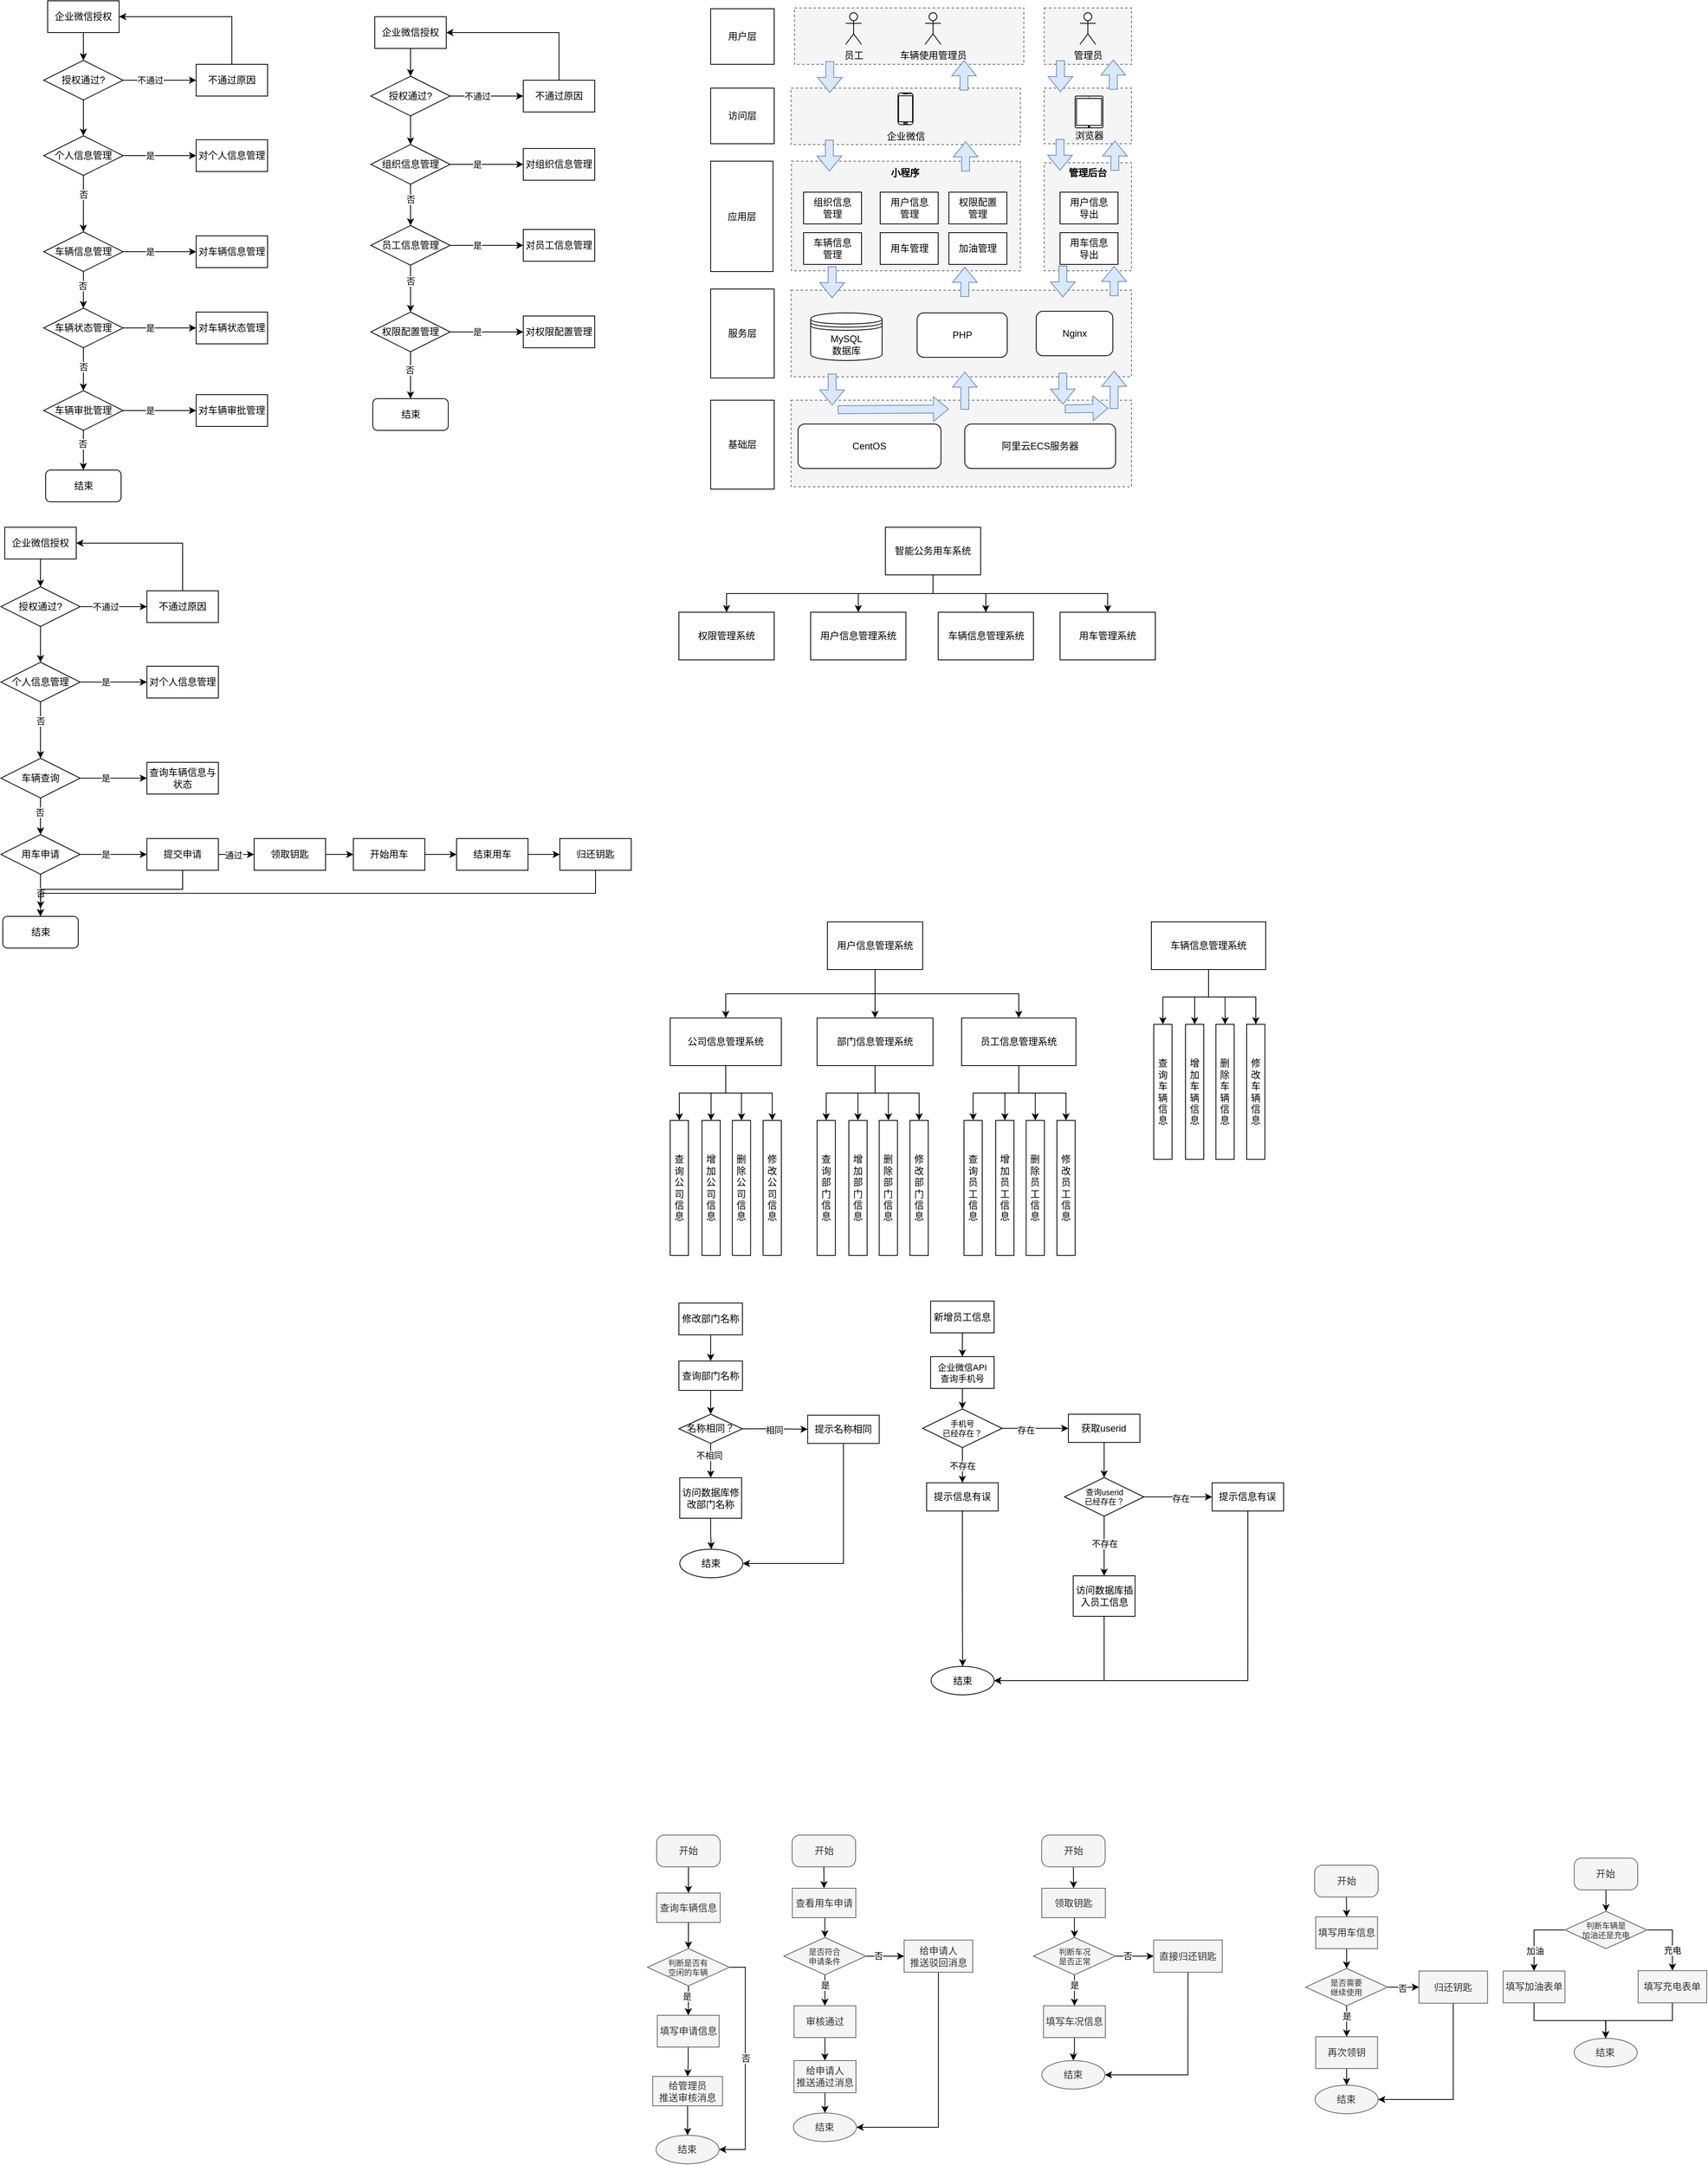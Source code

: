 <mxfile version="22.0.6" type="github">
  <diagram name="第 1 页" id="liG3LF9DfftNIO6hckej">
    <mxGraphModel dx="2440" dy="1344" grid="0" gridSize="10" guides="1" tooltips="1" connect="1" arrows="1" fold="1" page="1" pageScale="1" pageWidth="827" pageHeight="1169" math="0" shadow="0">
      <root>
        <mxCell id="0" />
        <mxCell id="1" parent="0" />
        <mxCell id="3XSHIZczSg8cgVuYB4Dp-45" value="" style="rounded=0;whiteSpace=wrap;html=1;dashed=1;fillColor=#f5f5f5;fontColor=#333333;strokeColor=#666666;" parent="1" vertex="1">
          <mxGeometry x="1340" y="49" width="110" height="71" as="geometry" />
        </mxCell>
        <mxCell id="3XSHIZczSg8cgVuYB4Dp-44" value="" style="rounded=0;whiteSpace=wrap;html=1;dashed=1;fillColor=#f5f5f5;fontColor=#333333;strokeColor=#666666;" parent="1" vertex="1">
          <mxGeometry x="1025.63" y="49" width="288.74" height="71" as="geometry" />
        </mxCell>
        <mxCell id="3XSHIZczSg8cgVuYB4Dp-32" value="" style="rounded=0;whiteSpace=wrap;html=1;dashed=1;fillColor=#f5f5f5;fontColor=#333333;strokeColor=#666666;" parent="1" vertex="1">
          <mxGeometry x="1340" y="150" width="110" height="70" as="geometry" />
        </mxCell>
        <mxCell id="3XSHIZczSg8cgVuYB4Dp-31" value="" style="rounded=0;whiteSpace=wrap;html=1;dashed=1;fillColor=#f5f5f5;fontColor=#333333;strokeColor=#666666;" parent="1" vertex="1">
          <mxGeometry x="1021.26" y="150" width="288.74" height="71" as="geometry" />
        </mxCell>
        <mxCell id="3XSHIZczSg8cgVuYB4Dp-30" value="" style="rounded=0;whiteSpace=wrap;html=1;dashed=1;fillColor=#f5f5f5;fontColor=#333333;strokeColor=#666666;" parent="1" vertex="1">
          <mxGeometry x="1340" y="244" width="110" height="136" as="geometry" />
        </mxCell>
        <mxCell id="3XSHIZczSg8cgVuYB4Dp-29" value="" style="rounded=0;whiteSpace=wrap;html=1;dashed=1;fillColor=#f5f5f5;fontColor=#333333;strokeColor=#666666;" parent="1" vertex="1">
          <mxGeometry x="1021.75" y="242" width="288.25" height="138" as="geometry" />
        </mxCell>
        <mxCell id="gQ6SYMfM-0dDlwFSdXo2-3" style="edgeStyle=orthogonalEdgeStyle;rounded=0;orthogonalLoop=1;jettySize=auto;html=1;exitX=0.5;exitY=1;exitDx=0;exitDy=0;" parent="1" source="gQ6SYMfM-0dDlwFSdXo2-1" target="gQ6SYMfM-0dDlwFSdXo2-2" edge="1">
          <mxGeometry relative="1" as="geometry" />
        </mxCell>
        <mxCell id="gQ6SYMfM-0dDlwFSdXo2-1" value="企业微信授权" style="rounded=0;whiteSpace=wrap;html=1;" parent="1" vertex="1">
          <mxGeometry x="85" y="40" width="90" height="40" as="geometry" />
        </mxCell>
        <mxCell id="gQ6SYMfM-0dDlwFSdXo2-5" style="edgeStyle=orthogonalEdgeStyle;rounded=0;orthogonalLoop=1;jettySize=auto;html=1;exitX=1;exitY=0.5;exitDx=0;exitDy=0;" parent="1" source="gQ6SYMfM-0dDlwFSdXo2-2" target="gQ6SYMfM-0dDlwFSdXo2-29" edge="1">
          <mxGeometry relative="1" as="geometry">
            <mxPoint x="254" y="140" as="targetPoint" />
          </mxGeometry>
        </mxCell>
        <mxCell id="gQ6SYMfM-0dDlwFSdXo2-6" value="不通过" style="edgeLabel;html=1;align=center;verticalAlign=middle;resizable=0;points=[];" parent="gQ6SYMfM-0dDlwFSdXo2-5" vertex="1" connectable="0">
          <mxGeometry x="-0.367" y="4" relative="1" as="geometry">
            <mxPoint x="5" y="4" as="offset" />
          </mxGeometry>
        </mxCell>
        <mxCell id="gQ6SYMfM-0dDlwFSdXo2-35" style="edgeStyle=orthogonalEdgeStyle;rounded=0;orthogonalLoop=1;jettySize=auto;html=1;exitX=0.5;exitY=1;exitDx=0;exitDy=0;entryX=0.5;entryY=0;entryDx=0;entryDy=0;" parent="1" source="gQ6SYMfM-0dDlwFSdXo2-2" target="gQ6SYMfM-0dDlwFSdXo2-33" edge="1">
          <mxGeometry relative="1" as="geometry" />
        </mxCell>
        <mxCell id="gQ6SYMfM-0dDlwFSdXo2-2" value="授权通过?" style="rhombus;whiteSpace=wrap;html=1;" parent="1" vertex="1">
          <mxGeometry x="80" y="115" width="100" height="50" as="geometry" />
        </mxCell>
        <mxCell id="gQ6SYMfM-0dDlwFSdXo2-8" style="edgeStyle=orthogonalEdgeStyle;rounded=0;orthogonalLoop=1;jettySize=auto;html=1;exitX=0.5;exitY=0;exitDx=0;exitDy=0;entryX=1;entryY=0.5;entryDx=0;entryDy=0;" parent="1" source="gQ6SYMfM-0dDlwFSdXo2-29" target="gQ6SYMfM-0dDlwFSdXo2-1" edge="1">
          <mxGeometry relative="1" as="geometry">
            <mxPoint x="314" y="110" as="sourcePoint" />
          </mxGeometry>
        </mxCell>
        <mxCell id="gQ6SYMfM-0dDlwFSdXo2-29" value="不通过原因" style="rounded=0;whiteSpace=wrap;html=1;" parent="1" vertex="1">
          <mxGeometry x="272" y="120" width="90" height="40" as="geometry" />
        </mxCell>
        <mxCell id="gQ6SYMfM-0dDlwFSdXo2-30" style="edgeStyle=orthogonalEdgeStyle;rounded=0;orthogonalLoop=1;jettySize=auto;html=1;exitX=1;exitY=0.5;exitDx=0;exitDy=0;" parent="1" source="gQ6SYMfM-0dDlwFSdXo2-33" target="gQ6SYMfM-0dDlwFSdXo2-34" edge="1">
          <mxGeometry relative="1" as="geometry">
            <mxPoint x="254" y="235" as="targetPoint" />
          </mxGeometry>
        </mxCell>
        <mxCell id="gQ6SYMfM-0dDlwFSdXo2-31" value="是" style="edgeLabel;html=1;align=center;verticalAlign=middle;resizable=0;points=[];" parent="gQ6SYMfM-0dDlwFSdXo2-30" vertex="1" connectable="0">
          <mxGeometry x="-0.367" y="4" relative="1" as="geometry">
            <mxPoint x="5" y="4" as="offset" />
          </mxGeometry>
        </mxCell>
        <mxCell id="gQ6SYMfM-0dDlwFSdXo2-40" style="edgeStyle=orthogonalEdgeStyle;rounded=0;orthogonalLoop=1;jettySize=auto;html=1;exitX=0.5;exitY=1;exitDx=0;exitDy=0;entryX=0.5;entryY=0;entryDx=0;entryDy=0;" parent="1" source="gQ6SYMfM-0dDlwFSdXo2-33" target="gQ6SYMfM-0dDlwFSdXo2-44" edge="1">
          <mxGeometry relative="1" as="geometry">
            <mxPoint x="130" y="310" as="targetPoint" />
          </mxGeometry>
        </mxCell>
        <mxCell id="gQ6SYMfM-0dDlwFSdXo2-41" value="否" style="edgeLabel;html=1;align=center;verticalAlign=middle;resizable=0;points=[];" parent="gQ6SYMfM-0dDlwFSdXo2-40" vertex="1" connectable="0">
          <mxGeometry x="-0.322" relative="1" as="geometry">
            <mxPoint as="offset" />
          </mxGeometry>
        </mxCell>
        <mxCell id="gQ6SYMfM-0dDlwFSdXo2-33" value="个人信息管理" style="rhombus;whiteSpace=wrap;html=1;" parent="1" vertex="1">
          <mxGeometry x="80" y="210" width="100" height="50" as="geometry" />
        </mxCell>
        <mxCell id="gQ6SYMfM-0dDlwFSdXo2-34" value="对个人信息管理" style="rounded=0;whiteSpace=wrap;html=1;" parent="1" vertex="1">
          <mxGeometry x="272" y="215" width="90" height="40" as="geometry" />
        </mxCell>
        <mxCell id="gQ6SYMfM-0dDlwFSdXo2-42" style="edgeStyle=orthogonalEdgeStyle;rounded=0;orthogonalLoop=1;jettySize=auto;html=1;exitX=1;exitY=0.5;exitDx=0;exitDy=0;" parent="1" source="gQ6SYMfM-0dDlwFSdXo2-44" target="gQ6SYMfM-0dDlwFSdXo2-45" edge="1">
          <mxGeometry relative="1" as="geometry">
            <mxPoint x="254" y="356" as="targetPoint" />
          </mxGeometry>
        </mxCell>
        <mxCell id="gQ6SYMfM-0dDlwFSdXo2-43" value="是" style="edgeLabel;html=1;align=center;verticalAlign=middle;resizable=0;points=[];" parent="gQ6SYMfM-0dDlwFSdXo2-42" vertex="1" connectable="0">
          <mxGeometry x="-0.367" y="4" relative="1" as="geometry">
            <mxPoint x="5" y="4" as="offset" />
          </mxGeometry>
        </mxCell>
        <mxCell id="gQ6SYMfM-0dDlwFSdXo2-51" style="edgeStyle=orthogonalEdgeStyle;rounded=0;orthogonalLoop=1;jettySize=auto;html=1;exitX=0.5;exitY=1;exitDx=0;exitDy=0;entryX=0.5;entryY=0;entryDx=0;entryDy=0;" parent="1" source="gQ6SYMfM-0dDlwFSdXo2-44" target="gQ6SYMfM-0dDlwFSdXo2-49" edge="1">
          <mxGeometry relative="1" as="geometry" />
        </mxCell>
        <mxCell id="gQ6SYMfM-0dDlwFSdXo2-53" value="否" style="edgeLabel;html=1;align=center;verticalAlign=middle;resizable=0;points=[];" parent="gQ6SYMfM-0dDlwFSdXo2-51" vertex="1" connectable="0">
          <mxGeometry x="-0.226" y="-1" relative="1" as="geometry">
            <mxPoint as="offset" />
          </mxGeometry>
        </mxCell>
        <mxCell id="gQ6SYMfM-0dDlwFSdXo2-44" value="车辆信息管理" style="rhombus;whiteSpace=wrap;html=1;" parent="1" vertex="1">
          <mxGeometry x="80" y="331" width="100" height="50" as="geometry" />
        </mxCell>
        <mxCell id="gQ6SYMfM-0dDlwFSdXo2-45" value="对车辆信息管理" style="rounded=0;whiteSpace=wrap;html=1;" parent="1" vertex="1">
          <mxGeometry x="272" y="336" width="90" height="40" as="geometry" />
        </mxCell>
        <mxCell id="gQ6SYMfM-0dDlwFSdXo2-47" style="edgeStyle=orthogonalEdgeStyle;rounded=0;orthogonalLoop=1;jettySize=auto;html=1;exitX=1;exitY=0.5;exitDx=0;exitDy=0;" parent="1" source="gQ6SYMfM-0dDlwFSdXo2-49" target="gQ6SYMfM-0dDlwFSdXo2-50" edge="1">
          <mxGeometry relative="1" as="geometry">
            <mxPoint x="254" y="452" as="targetPoint" />
          </mxGeometry>
        </mxCell>
        <mxCell id="gQ6SYMfM-0dDlwFSdXo2-48" value="是" style="edgeLabel;html=1;align=center;verticalAlign=middle;resizable=0;points=[];" parent="gQ6SYMfM-0dDlwFSdXo2-47" vertex="1" connectable="0">
          <mxGeometry x="-0.367" y="4" relative="1" as="geometry">
            <mxPoint x="5" y="4" as="offset" />
          </mxGeometry>
        </mxCell>
        <mxCell id="gQ6SYMfM-0dDlwFSdXo2-58" style="edgeStyle=orthogonalEdgeStyle;rounded=0;orthogonalLoop=1;jettySize=auto;html=1;exitX=0.5;exitY=1;exitDx=0;exitDy=0;entryX=0.5;entryY=0;entryDx=0;entryDy=0;" parent="1" source="gQ6SYMfM-0dDlwFSdXo2-49" target="gQ6SYMfM-0dDlwFSdXo2-56" edge="1">
          <mxGeometry relative="1" as="geometry" />
        </mxCell>
        <mxCell id="gQ6SYMfM-0dDlwFSdXo2-59" value="否" style="edgeLabel;html=1;align=center;verticalAlign=middle;resizable=0;points=[];" parent="gQ6SYMfM-0dDlwFSdXo2-58" vertex="1" connectable="0">
          <mxGeometry x="-0.121" relative="1" as="geometry">
            <mxPoint as="offset" />
          </mxGeometry>
        </mxCell>
        <mxCell id="gQ6SYMfM-0dDlwFSdXo2-49" value="车辆状态管理" style="rhombus;whiteSpace=wrap;html=1;" parent="1" vertex="1">
          <mxGeometry x="80" y="427" width="100" height="50" as="geometry" />
        </mxCell>
        <mxCell id="gQ6SYMfM-0dDlwFSdXo2-50" value="对车辆状态管理" style="rounded=0;whiteSpace=wrap;html=1;" parent="1" vertex="1">
          <mxGeometry x="272" y="432" width="90" height="40" as="geometry" />
        </mxCell>
        <mxCell id="gQ6SYMfM-0dDlwFSdXo2-54" style="edgeStyle=orthogonalEdgeStyle;rounded=0;orthogonalLoop=1;jettySize=auto;html=1;exitX=1;exitY=0.5;exitDx=0;exitDy=0;" parent="1" source="gQ6SYMfM-0dDlwFSdXo2-56" target="gQ6SYMfM-0dDlwFSdXo2-57" edge="1">
          <mxGeometry relative="1" as="geometry">
            <mxPoint x="254" y="556" as="targetPoint" />
          </mxGeometry>
        </mxCell>
        <mxCell id="gQ6SYMfM-0dDlwFSdXo2-55" value="是" style="edgeLabel;html=1;align=center;verticalAlign=middle;resizable=0;points=[];" parent="gQ6SYMfM-0dDlwFSdXo2-54" vertex="1" connectable="0">
          <mxGeometry x="-0.367" y="4" relative="1" as="geometry">
            <mxPoint x="5" y="4" as="offset" />
          </mxGeometry>
        </mxCell>
        <mxCell id="gQ6SYMfM-0dDlwFSdXo2-63" style="edgeStyle=orthogonalEdgeStyle;rounded=0;orthogonalLoop=1;jettySize=auto;html=1;exitX=0.5;exitY=1;exitDx=0;exitDy=0;entryX=0.5;entryY=0;entryDx=0;entryDy=0;" parent="1" source="gQ6SYMfM-0dDlwFSdXo2-56" target="gQ6SYMfM-0dDlwFSdXo2-62" edge="1">
          <mxGeometry relative="1" as="geometry" />
        </mxCell>
        <mxCell id="gQ6SYMfM-0dDlwFSdXo2-64" value="否" style="edgeLabel;html=1;align=center;verticalAlign=middle;resizable=0;points=[];" parent="gQ6SYMfM-0dDlwFSdXo2-63" vertex="1" connectable="0">
          <mxGeometry x="-0.32" y="-1" relative="1" as="geometry">
            <mxPoint as="offset" />
          </mxGeometry>
        </mxCell>
        <mxCell id="gQ6SYMfM-0dDlwFSdXo2-56" value="车辆审批管理" style="rhombus;whiteSpace=wrap;html=1;" parent="1" vertex="1">
          <mxGeometry x="80" y="531" width="100" height="50" as="geometry" />
        </mxCell>
        <mxCell id="gQ6SYMfM-0dDlwFSdXo2-57" value="对车辆审批管理" style="rounded=0;whiteSpace=wrap;html=1;" parent="1" vertex="1">
          <mxGeometry x="272" y="536" width="90" height="40" as="geometry" />
        </mxCell>
        <mxCell id="gQ6SYMfM-0dDlwFSdXo2-62" value="结束" style="rounded=1;whiteSpace=wrap;html=1;" parent="1" vertex="1">
          <mxGeometry x="82.5" y="631" width="95" height="40" as="geometry" />
        </mxCell>
        <mxCell id="gQ6SYMfM-0dDlwFSdXo2-65" style="edgeStyle=orthogonalEdgeStyle;rounded=0;orthogonalLoop=1;jettySize=auto;html=1;exitX=0.5;exitY=1;exitDx=0;exitDy=0;" parent="1" source="gQ6SYMfM-0dDlwFSdXo2-66" target="gQ6SYMfM-0dDlwFSdXo2-70" edge="1">
          <mxGeometry relative="1" as="geometry" />
        </mxCell>
        <mxCell id="gQ6SYMfM-0dDlwFSdXo2-66" value="企业微信授权" style="rounded=0;whiteSpace=wrap;html=1;" parent="1" vertex="1">
          <mxGeometry x="31" y="703" width="90" height="40" as="geometry" />
        </mxCell>
        <mxCell id="gQ6SYMfM-0dDlwFSdXo2-67" style="edgeStyle=orthogonalEdgeStyle;rounded=0;orthogonalLoop=1;jettySize=auto;html=1;exitX=1;exitY=0.5;exitDx=0;exitDy=0;" parent="1" source="gQ6SYMfM-0dDlwFSdXo2-70" target="gQ6SYMfM-0dDlwFSdXo2-72" edge="1">
          <mxGeometry relative="1" as="geometry">
            <mxPoint x="200" y="803" as="targetPoint" />
          </mxGeometry>
        </mxCell>
        <mxCell id="gQ6SYMfM-0dDlwFSdXo2-68" value="不通过" style="edgeLabel;html=1;align=center;verticalAlign=middle;resizable=0;points=[];" parent="gQ6SYMfM-0dDlwFSdXo2-67" vertex="1" connectable="0">
          <mxGeometry x="-0.367" y="4" relative="1" as="geometry">
            <mxPoint x="5" y="4" as="offset" />
          </mxGeometry>
        </mxCell>
        <mxCell id="gQ6SYMfM-0dDlwFSdXo2-69" style="edgeStyle=orthogonalEdgeStyle;rounded=0;orthogonalLoop=1;jettySize=auto;html=1;exitX=0.5;exitY=1;exitDx=0;exitDy=0;entryX=0.5;entryY=0;entryDx=0;entryDy=0;" parent="1" source="gQ6SYMfM-0dDlwFSdXo2-70" target="gQ6SYMfM-0dDlwFSdXo2-77" edge="1">
          <mxGeometry relative="1" as="geometry" />
        </mxCell>
        <mxCell id="gQ6SYMfM-0dDlwFSdXo2-70" value="授权通过?" style="rhombus;whiteSpace=wrap;html=1;" parent="1" vertex="1">
          <mxGeometry x="26" y="778" width="100" height="50" as="geometry" />
        </mxCell>
        <mxCell id="gQ6SYMfM-0dDlwFSdXo2-71" style="edgeStyle=orthogonalEdgeStyle;rounded=0;orthogonalLoop=1;jettySize=auto;html=1;exitX=0.5;exitY=0;exitDx=0;exitDy=0;entryX=1;entryY=0.5;entryDx=0;entryDy=0;" parent="1" source="gQ6SYMfM-0dDlwFSdXo2-72" target="gQ6SYMfM-0dDlwFSdXo2-66" edge="1">
          <mxGeometry relative="1" as="geometry">
            <mxPoint x="260" y="773" as="sourcePoint" />
          </mxGeometry>
        </mxCell>
        <mxCell id="gQ6SYMfM-0dDlwFSdXo2-72" value="不通过原因" style="rounded=0;whiteSpace=wrap;html=1;" parent="1" vertex="1">
          <mxGeometry x="210" y="783" width="90" height="40" as="geometry" />
        </mxCell>
        <mxCell id="gQ6SYMfM-0dDlwFSdXo2-73" style="edgeStyle=orthogonalEdgeStyle;rounded=0;orthogonalLoop=1;jettySize=auto;html=1;exitX=1;exitY=0.5;exitDx=0;exitDy=0;" parent="1" source="gQ6SYMfM-0dDlwFSdXo2-77" target="gQ6SYMfM-0dDlwFSdXo2-78" edge="1">
          <mxGeometry relative="1" as="geometry">
            <mxPoint x="200" y="898" as="targetPoint" />
          </mxGeometry>
        </mxCell>
        <mxCell id="gQ6SYMfM-0dDlwFSdXo2-74" value="是" style="edgeLabel;html=1;align=center;verticalAlign=middle;resizable=0;points=[];" parent="gQ6SYMfM-0dDlwFSdXo2-73" vertex="1" connectable="0">
          <mxGeometry x="-0.367" y="4" relative="1" as="geometry">
            <mxPoint x="5" y="4" as="offset" />
          </mxGeometry>
        </mxCell>
        <mxCell id="gQ6SYMfM-0dDlwFSdXo2-75" style="edgeStyle=orthogonalEdgeStyle;rounded=0;orthogonalLoop=1;jettySize=auto;html=1;exitX=0.5;exitY=1;exitDx=0;exitDy=0;entryX=0.5;entryY=0;entryDx=0;entryDy=0;" parent="1" source="gQ6SYMfM-0dDlwFSdXo2-77" target="gQ6SYMfM-0dDlwFSdXo2-83" edge="1">
          <mxGeometry relative="1" as="geometry">
            <mxPoint x="76" y="973" as="targetPoint" />
          </mxGeometry>
        </mxCell>
        <mxCell id="gQ6SYMfM-0dDlwFSdXo2-76" value="否" style="edgeLabel;html=1;align=center;verticalAlign=middle;resizable=0;points=[];" parent="gQ6SYMfM-0dDlwFSdXo2-75" vertex="1" connectable="0">
          <mxGeometry x="-0.322" relative="1" as="geometry">
            <mxPoint as="offset" />
          </mxGeometry>
        </mxCell>
        <mxCell id="gQ6SYMfM-0dDlwFSdXo2-77" value="个人信息管理" style="rhombus;whiteSpace=wrap;html=1;" parent="1" vertex="1">
          <mxGeometry x="26" y="873" width="100" height="50" as="geometry" />
        </mxCell>
        <mxCell id="gQ6SYMfM-0dDlwFSdXo2-78" value="对个人信息管理" style="rounded=0;whiteSpace=wrap;html=1;" parent="1" vertex="1">
          <mxGeometry x="210" y="878" width="90" height="40" as="geometry" />
        </mxCell>
        <mxCell id="gQ6SYMfM-0dDlwFSdXo2-79" style="edgeStyle=orthogonalEdgeStyle;rounded=0;orthogonalLoop=1;jettySize=auto;html=1;exitX=1;exitY=0.5;exitDx=0;exitDy=0;" parent="1" source="gQ6SYMfM-0dDlwFSdXo2-83" target="gQ6SYMfM-0dDlwFSdXo2-84" edge="1">
          <mxGeometry relative="1" as="geometry">
            <mxPoint x="200" y="1019" as="targetPoint" />
          </mxGeometry>
        </mxCell>
        <mxCell id="gQ6SYMfM-0dDlwFSdXo2-80" value="是" style="edgeLabel;html=1;align=center;verticalAlign=middle;resizable=0;points=[];" parent="gQ6SYMfM-0dDlwFSdXo2-79" vertex="1" connectable="0">
          <mxGeometry x="-0.367" y="4" relative="1" as="geometry">
            <mxPoint x="5" y="4" as="offset" />
          </mxGeometry>
        </mxCell>
        <mxCell id="gQ6SYMfM-0dDlwFSdXo2-81" style="edgeStyle=orthogonalEdgeStyle;rounded=0;orthogonalLoop=1;jettySize=auto;html=1;exitX=0.5;exitY=1;exitDx=0;exitDy=0;entryX=0.5;entryY=0;entryDx=0;entryDy=0;" parent="1" source="gQ6SYMfM-0dDlwFSdXo2-83" target="gQ6SYMfM-0dDlwFSdXo2-89" edge="1">
          <mxGeometry relative="1" as="geometry" />
        </mxCell>
        <mxCell id="gQ6SYMfM-0dDlwFSdXo2-82" value="否" style="edgeLabel;html=1;align=center;verticalAlign=middle;resizable=0;points=[];" parent="gQ6SYMfM-0dDlwFSdXo2-81" vertex="1" connectable="0">
          <mxGeometry x="-0.226" y="-1" relative="1" as="geometry">
            <mxPoint as="offset" />
          </mxGeometry>
        </mxCell>
        <mxCell id="gQ6SYMfM-0dDlwFSdXo2-83" value="车辆查询" style="rhombus;whiteSpace=wrap;html=1;" parent="1" vertex="1">
          <mxGeometry x="26" y="994" width="100" height="50" as="geometry" />
        </mxCell>
        <mxCell id="gQ6SYMfM-0dDlwFSdXo2-84" value="查询车辆信息与状态" style="rounded=0;whiteSpace=wrap;html=1;" parent="1" vertex="1">
          <mxGeometry x="210" y="999" width="90" height="40" as="geometry" />
        </mxCell>
        <mxCell id="gQ6SYMfM-0dDlwFSdXo2-85" style="edgeStyle=orthogonalEdgeStyle;rounded=0;orthogonalLoop=1;jettySize=auto;html=1;exitX=1;exitY=0.5;exitDx=0;exitDy=0;" parent="1" source="gQ6SYMfM-0dDlwFSdXo2-89" target="gQ6SYMfM-0dDlwFSdXo2-90" edge="1">
          <mxGeometry relative="1" as="geometry">
            <mxPoint x="200" y="1115" as="targetPoint" />
          </mxGeometry>
        </mxCell>
        <mxCell id="gQ6SYMfM-0dDlwFSdXo2-86" value="是" style="edgeLabel;html=1;align=center;verticalAlign=middle;resizable=0;points=[];" parent="gQ6SYMfM-0dDlwFSdXo2-85" vertex="1" connectable="0">
          <mxGeometry x="-0.367" y="4" relative="1" as="geometry">
            <mxPoint x="5" y="4" as="offset" />
          </mxGeometry>
        </mxCell>
        <mxCell id="gQ6SYMfM-0dDlwFSdXo2-87" style="edgeStyle=orthogonalEdgeStyle;rounded=0;orthogonalLoop=1;jettySize=auto;html=1;exitX=0.5;exitY=1;exitDx=0;exitDy=0;" parent="1" source="gQ6SYMfM-0dDlwFSdXo2-89" target="gQ6SYMfM-0dDlwFSdXo2-97" edge="1">
          <mxGeometry relative="1" as="geometry">
            <mxPoint x="76" y="1194" as="targetPoint" />
          </mxGeometry>
        </mxCell>
        <mxCell id="gQ6SYMfM-0dDlwFSdXo2-88" value="否" style="edgeLabel;html=1;align=center;verticalAlign=middle;resizable=0;points=[];" parent="gQ6SYMfM-0dDlwFSdXo2-87" vertex="1" connectable="0">
          <mxGeometry x="-0.121" relative="1" as="geometry">
            <mxPoint as="offset" />
          </mxGeometry>
        </mxCell>
        <mxCell id="gQ6SYMfM-0dDlwFSdXo2-89" value="用车申请" style="rhombus;whiteSpace=wrap;html=1;" parent="1" vertex="1">
          <mxGeometry x="26" y="1090" width="100" height="50" as="geometry" />
        </mxCell>
        <mxCell id="gQ6SYMfM-0dDlwFSdXo2-99" style="edgeStyle=orthogonalEdgeStyle;rounded=0;orthogonalLoop=1;jettySize=auto;html=1;exitX=1;exitY=0.5;exitDx=0;exitDy=0;entryX=0;entryY=0.5;entryDx=0;entryDy=0;" parent="1" source="gQ6SYMfM-0dDlwFSdXo2-90" target="gQ6SYMfM-0dDlwFSdXo2-98" edge="1">
          <mxGeometry relative="1" as="geometry" />
        </mxCell>
        <mxCell id="gQ6SYMfM-0dDlwFSdXo2-108" value="通过" style="edgeLabel;html=1;align=center;verticalAlign=middle;resizable=0;points=[];" parent="gQ6SYMfM-0dDlwFSdXo2-99" vertex="1" connectable="0">
          <mxGeometry x="-0.159" y="-1" relative="1" as="geometry">
            <mxPoint as="offset" />
          </mxGeometry>
        </mxCell>
        <mxCell id="gQ6SYMfM-0dDlwFSdXo2-106" style="edgeStyle=orthogonalEdgeStyle;rounded=0;orthogonalLoop=1;jettySize=auto;html=1;exitX=0.5;exitY=1;exitDx=0;exitDy=0;" parent="1" source="gQ6SYMfM-0dDlwFSdXo2-90" edge="1">
          <mxGeometry relative="1" as="geometry">
            <mxPoint x="76" y="1183" as="targetPoint" />
          </mxGeometry>
        </mxCell>
        <mxCell id="gQ6SYMfM-0dDlwFSdXo2-90" value="提交申请" style="rounded=0;whiteSpace=wrap;html=1;" parent="1" vertex="1">
          <mxGeometry x="210" y="1095" width="90" height="40" as="geometry" />
        </mxCell>
        <mxCell id="gQ6SYMfM-0dDlwFSdXo2-97" value="结束" style="rounded=1;whiteSpace=wrap;html=1;" parent="1" vertex="1">
          <mxGeometry x="28.5" y="1193" width="95" height="40" as="geometry" />
        </mxCell>
        <mxCell id="gQ6SYMfM-0dDlwFSdXo2-103" style="edgeStyle=orthogonalEdgeStyle;rounded=0;orthogonalLoop=1;jettySize=auto;html=1;exitX=1;exitY=0.5;exitDx=0;exitDy=0;entryX=0;entryY=0.5;entryDx=0;entryDy=0;" parent="1" source="gQ6SYMfM-0dDlwFSdXo2-98" target="gQ6SYMfM-0dDlwFSdXo2-100" edge="1">
          <mxGeometry relative="1" as="geometry" />
        </mxCell>
        <mxCell id="gQ6SYMfM-0dDlwFSdXo2-98" value="领取钥匙" style="rounded=0;whiteSpace=wrap;html=1;" parent="1" vertex="1">
          <mxGeometry x="345" y="1095" width="90" height="40" as="geometry" />
        </mxCell>
        <mxCell id="gQ6SYMfM-0dDlwFSdXo2-104" style="edgeStyle=orthogonalEdgeStyle;rounded=0;orthogonalLoop=1;jettySize=auto;html=1;exitX=1;exitY=0.5;exitDx=0;exitDy=0;entryX=0;entryY=0.5;entryDx=0;entryDy=0;" parent="1" source="gQ6SYMfM-0dDlwFSdXo2-100" target="gQ6SYMfM-0dDlwFSdXo2-101" edge="1">
          <mxGeometry relative="1" as="geometry" />
        </mxCell>
        <mxCell id="gQ6SYMfM-0dDlwFSdXo2-100" value="开始用车" style="rounded=0;whiteSpace=wrap;html=1;" parent="1" vertex="1">
          <mxGeometry x="470" y="1095" width="90" height="40" as="geometry" />
        </mxCell>
        <mxCell id="gQ6SYMfM-0dDlwFSdXo2-105" style="edgeStyle=orthogonalEdgeStyle;rounded=0;orthogonalLoop=1;jettySize=auto;html=1;exitX=1;exitY=0.5;exitDx=0;exitDy=0;entryX=0;entryY=0.5;entryDx=0;entryDy=0;" parent="1" source="gQ6SYMfM-0dDlwFSdXo2-101" target="gQ6SYMfM-0dDlwFSdXo2-102" edge="1">
          <mxGeometry relative="1" as="geometry" />
        </mxCell>
        <mxCell id="gQ6SYMfM-0dDlwFSdXo2-101" value="结束用车" style="rounded=0;whiteSpace=wrap;html=1;" parent="1" vertex="1">
          <mxGeometry x="600" y="1095" width="90" height="40" as="geometry" />
        </mxCell>
        <mxCell id="gQ6SYMfM-0dDlwFSdXo2-109" style="edgeStyle=orthogonalEdgeStyle;rounded=0;orthogonalLoop=1;jettySize=auto;html=1;exitX=0.5;exitY=1;exitDx=0;exitDy=0;entryX=0.5;entryY=0;entryDx=0;entryDy=0;" parent="1" source="gQ6SYMfM-0dDlwFSdXo2-102" target="gQ6SYMfM-0dDlwFSdXo2-97" edge="1">
          <mxGeometry relative="1" as="geometry" />
        </mxCell>
        <mxCell id="gQ6SYMfM-0dDlwFSdXo2-102" value="归还钥匙" style="rounded=0;whiteSpace=wrap;html=1;" parent="1" vertex="1">
          <mxGeometry x="730" y="1095" width="90" height="40" as="geometry" />
        </mxCell>
        <mxCell id="gQ6SYMfM-0dDlwFSdXo2-110" style="edgeStyle=orthogonalEdgeStyle;rounded=0;orthogonalLoop=1;jettySize=auto;html=1;exitX=0.5;exitY=1;exitDx=0;exitDy=0;" parent="1" source="gQ6SYMfM-0dDlwFSdXo2-111" target="gQ6SYMfM-0dDlwFSdXo2-115" edge="1">
          <mxGeometry relative="1" as="geometry" />
        </mxCell>
        <mxCell id="gQ6SYMfM-0dDlwFSdXo2-111" value="企业微信授权" style="rounded=0;whiteSpace=wrap;html=1;" parent="1" vertex="1">
          <mxGeometry x="497" y="60" width="90" height="40" as="geometry" />
        </mxCell>
        <mxCell id="gQ6SYMfM-0dDlwFSdXo2-112" style="edgeStyle=orthogonalEdgeStyle;rounded=0;orthogonalLoop=1;jettySize=auto;html=1;exitX=1;exitY=0.5;exitDx=0;exitDy=0;" parent="1" source="gQ6SYMfM-0dDlwFSdXo2-115" target="gQ6SYMfM-0dDlwFSdXo2-117" edge="1">
          <mxGeometry relative="1" as="geometry">
            <mxPoint x="666" y="160" as="targetPoint" />
          </mxGeometry>
        </mxCell>
        <mxCell id="gQ6SYMfM-0dDlwFSdXo2-113" value="不通过" style="edgeLabel;html=1;align=center;verticalAlign=middle;resizable=0;points=[];" parent="gQ6SYMfM-0dDlwFSdXo2-112" vertex="1" connectable="0">
          <mxGeometry x="-0.367" y="4" relative="1" as="geometry">
            <mxPoint x="5" y="4" as="offset" />
          </mxGeometry>
        </mxCell>
        <mxCell id="gQ6SYMfM-0dDlwFSdXo2-114" style="edgeStyle=orthogonalEdgeStyle;rounded=0;orthogonalLoop=1;jettySize=auto;html=1;exitX=0.5;exitY=1;exitDx=0;exitDy=0;" parent="1" source="gQ6SYMfM-0dDlwFSdXo2-115" target="gQ6SYMfM-0dDlwFSdXo2-159" edge="1">
          <mxGeometry relative="1" as="geometry" />
        </mxCell>
        <mxCell id="gQ6SYMfM-0dDlwFSdXo2-115" value="授权通过?" style="rhombus;whiteSpace=wrap;html=1;" parent="1" vertex="1">
          <mxGeometry x="492" y="135" width="100" height="50" as="geometry" />
        </mxCell>
        <mxCell id="gQ6SYMfM-0dDlwFSdXo2-116" style="edgeStyle=orthogonalEdgeStyle;rounded=0;orthogonalLoop=1;jettySize=auto;html=1;exitX=0.5;exitY=0;exitDx=0;exitDy=0;entryX=1;entryY=0.5;entryDx=0;entryDy=0;" parent="1" source="gQ6SYMfM-0dDlwFSdXo2-117" target="gQ6SYMfM-0dDlwFSdXo2-111" edge="1">
          <mxGeometry relative="1" as="geometry">
            <mxPoint x="726" y="130" as="sourcePoint" />
          </mxGeometry>
        </mxCell>
        <mxCell id="gQ6SYMfM-0dDlwFSdXo2-117" value="不通过原因" style="rounded=0;whiteSpace=wrap;html=1;" parent="1" vertex="1">
          <mxGeometry x="684" y="140" width="90" height="40" as="geometry" />
        </mxCell>
        <mxCell id="gQ6SYMfM-0dDlwFSdXo2-118" style="edgeStyle=orthogonalEdgeStyle;rounded=0;orthogonalLoop=1;jettySize=auto;html=1;exitX=1;exitY=0.5;exitDx=0;exitDy=0;" parent="1" source="gQ6SYMfM-0dDlwFSdXo2-122" target="gQ6SYMfM-0dDlwFSdXo2-123" edge="1">
          <mxGeometry relative="1" as="geometry">
            <mxPoint x="666" y="348" as="targetPoint" />
          </mxGeometry>
        </mxCell>
        <mxCell id="gQ6SYMfM-0dDlwFSdXo2-119" value="是" style="edgeLabel;html=1;align=center;verticalAlign=middle;resizable=0;points=[];" parent="gQ6SYMfM-0dDlwFSdXo2-118" vertex="1" connectable="0">
          <mxGeometry x="-0.367" y="4" relative="1" as="geometry">
            <mxPoint x="5" y="4" as="offset" />
          </mxGeometry>
        </mxCell>
        <mxCell id="gQ6SYMfM-0dDlwFSdXo2-120" style="edgeStyle=orthogonalEdgeStyle;rounded=0;orthogonalLoop=1;jettySize=auto;html=1;exitX=0.5;exitY=1;exitDx=0;exitDy=0;entryX=0.5;entryY=0;entryDx=0;entryDy=0;" parent="1" source="gQ6SYMfM-0dDlwFSdXo2-122" target="gQ6SYMfM-0dDlwFSdXo2-128" edge="1">
          <mxGeometry relative="1" as="geometry">
            <mxPoint x="542" y="423" as="targetPoint" />
          </mxGeometry>
        </mxCell>
        <mxCell id="gQ6SYMfM-0dDlwFSdXo2-121" value="否" style="edgeLabel;html=1;align=center;verticalAlign=middle;resizable=0;points=[];" parent="gQ6SYMfM-0dDlwFSdXo2-120" vertex="1" connectable="0">
          <mxGeometry x="-0.322" relative="1" as="geometry">
            <mxPoint as="offset" />
          </mxGeometry>
        </mxCell>
        <mxCell id="gQ6SYMfM-0dDlwFSdXo2-122" value="员工信息管理" style="rhombus;whiteSpace=wrap;html=1;" parent="1" vertex="1">
          <mxGeometry x="492" y="323" width="100" height="50" as="geometry" />
        </mxCell>
        <mxCell id="gQ6SYMfM-0dDlwFSdXo2-123" value="对员工信息管理" style="rounded=0;whiteSpace=wrap;html=1;" parent="1" vertex="1">
          <mxGeometry x="684" y="328" width="90" height="40" as="geometry" />
        </mxCell>
        <mxCell id="gQ6SYMfM-0dDlwFSdXo2-124" style="edgeStyle=orthogonalEdgeStyle;rounded=0;orthogonalLoop=1;jettySize=auto;html=1;exitX=1;exitY=0.5;exitDx=0;exitDy=0;" parent="1" source="gQ6SYMfM-0dDlwFSdXo2-128" target="gQ6SYMfM-0dDlwFSdXo2-129" edge="1">
          <mxGeometry relative="1" as="geometry">
            <mxPoint x="666" y="457" as="targetPoint" />
          </mxGeometry>
        </mxCell>
        <mxCell id="gQ6SYMfM-0dDlwFSdXo2-125" value="是" style="edgeLabel;html=1;align=center;verticalAlign=middle;resizable=0;points=[];" parent="gQ6SYMfM-0dDlwFSdXo2-124" vertex="1" connectable="0">
          <mxGeometry x="-0.367" y="4" relative="1" as="geometry">
            <mxPoint x="5" y="4" as="offset" />
          </mxGeometry>
        </mxCell>
        <mxCell id="gQ6SYMfM-0dDlwFSdXo2-126" style="edgeStyle=orthogonalEdgeStyle;rounded=0;orthogonalLoop=1;jettySize=auto;html=1;exitX=0.5;exitY=1;exitDx=0;exitDy=0;entryX=0.5;entryY=0;entryDx=0;entryDy=0;" parent="1" source="gQ6SYMfM-0dDlwFSdXo2-128" target="gQ6SYMfM-0dDlwFSdXo2-142" edge="1">
          <mxGeometry relative="1" as="geometry">
            <mxPoint x="542" y="528" as="targetPoint" />
          </mxGeometry>
        </mxCell>
        <mxCell id="gQ6SYMfM-0dDlwFSdXo2-127" value="否" style="edgeLabel;html=1;align=center;verticalAlign=middle;resizable=0;points=[];" parent="gQ6SYMfM-0dDlwFSdXo2-126" vertex="1" connectable="0">
          <mxGeometry x="-0.226" y="-1" relative="1" as="geometry">
            <mxPoint as="offset" />
          </mxGeometry>
        </mxCell>
        <mxCell id="gQ6SYMfM-0dDlwFSdXo2-128" value="权限配置管理" style="rhombus;whiteSpace=wrap;html=1;" parent="1" vertex="1">
          <mxGeometry x="492" y="432" width="100" height="50" as="geometry" />
        </mxCell>
        <mxCell id="gQ6SYMfM-0dDlwFSdXo2-129" value="对权限配置管理" style="rounded=0;whiteSpace=wrap;html=1;" parent="1" vertex="1">
          <mxGeometry x="684" y="437" width="90" height="40" as="geometry" />
        </mxCell>
        <mxCell id="gQ6SYMfM-0dDlwFSdXo2-142" value="结束" style="rounded=1;whiteSpace=wrap;html=1;" parent="1" vertex="1">
          <mxGeometry x="494.5" y="541" width="95" height="40" as="geometry" />
        </mxCell>
        <mxCell id="gQ6SYMfM-0dDlwFSdXo2-156" style="edgeStyle=orthogonalEdgeStyle;rounded=0;orthogonalLoop=1;jettySize=auto;html=1;exitX=1;exitY=0.5;exitDx=0;exitDy=0;" parent="1" source="gQ6SYMfM-0dDlwFSdXo2-159" target="gQ6SYMfM-0dDlwFSdXo2-160" edge="1">
          <mxGeometry relative="1" as="geometry">
            <mxPoint x="666" y="246" as="targetPoint" />
          </mxGeometry>
        </mxCell>
        <mxCell id="gQ6SYMfM-0dDlwFSdXo2-157" value="是" style="edgeLabel;html=1;align=center;verticalAlign=middle;resizable=0;points=[];" parent="gQ6SYMfM-0dDlwFSdXo2-156" vertex="1" connectable="0">
          <mxGeometry x="-0.367" y="4" relative="1" as="geometry">
            <mxPoint x="5" y="4" as="offset" />
          </mxGeometry>
        </mxCell>
        <mxCell id="gQ6SYMfM-0dDlwFSdXo2-161" style="edgeStyle=orthogonalEdgeStyle;rounded=0;orthogonalLoop=1;jettySize=auto;html=1;exitX=0.5;exitY=1;exitDx=0;exitDy=0;entryX=0.5;entryY=0;entryDx=0;entryDy=0;" parent="1" source="gQ6SYMfM-0dDlwFSdXo2-159" target="gQ6SYMfM-0dDlwFSdXo2-122" edge="1">
          <mxGeometry relative="1" as="geometry" />
        </mxCell>
        <mxCell id="gQ6SYMfM-0dDlwFSdXo2-162" value="否" style="edgeLabel;html=1;align=center;verticalAlign=middle;resizable=0;points=[];" parent="gQ6SYMfM-0dDlwFSdXo2-161" vertex="1" connectable="0">
          <mxGeometry x="-0.295" y="-3" relative="1" as="geometry">
            <mxPoint x="3" as="offset" />
          </mxGeometry>
        </mxCell>
        <mxCell id="gQ6SYMfM-0dDlwFSdXo2-159" value="组织信息管理" style="rhombus;whiteSpace=wrap;html=1;" parent="1" vertex="1">
          <mxGeometry x="492" y="221" width="100" height="50" as="geometry" />
        </mxCell>
        <mxCell id="gQ6SYMfM-0dDlwFSdXo2-160" value="对组织信息管理" style="rounded=0;whiteSpace=wrap;html=1;" parent="1" vertex="1">
          <mxGeometry x="684" y="226" width="90" height="40" as="geometry" />
        </mxCell>
        <mxCell id="3XSHIZczSg8cgVuYB4Dp-1" value="用户层" style="rounded=0;whiteSpace=wrap;html=1;strokeWidth=1;" parent="1" vertex="1">
          <mxGeometry x="920" y="50" width="80" height="70" as="geometry" />
        </mxCell>
        <mxCell id="3XSHIZczSg8cgVuYB4Dp-2" value="访问层" style="rounded=0;whiteSpace=wrap;html=1;strokeWidth=1;" parent="1" vertex="1">
          <mxGeometry x="920" y="150" width="80" height="70" as="geometry" />
        </mxCell>
        <mxCell id="3XSHIZczSg8cgVuYB4Dp-3" value="应用层" style="rounded=0;whiteSpace=wrap;html=1;strokeWidth=1;" parent="1" vertex="1">
          <mxGeometry x="920" y="242" width="78.5" height="139" as="geometry" />
        </mxCell>
        <mxCell id="3XSHIZczSg8cgVuYB4Dp-4" value="服务层" style="rounded=0;whiteSpace=wrap;html=1;strokeWidth=1;" parent="1" vertex="1">
          <mxGeometry x="920" y="403" width="80" height="112" as="geometry" />
        </mxCell>
        <mxCell id="3XSHIZczSg8cgVuYB4Dp-5" value="员工" style="shape=umlActor;verticalLabelPosition=bottom;verticalAlign=top;html=1;" parent="1" vertex="1">
          <mxGeometry x="1090" y="55" width="20" height="40" as="geometry" />
        </mxCell>
        <mxCell id="3XSHIZczSg8cgVuYB4Dp-8" value="车辆使用管理员" style="shape=umlActor;verticalLabelPosition=bottom;verticalAlign=top;html=1;" parent="1" vertex="1">
          <mxGeometry x="1190" y="55" width="20" height="40" as="geometry" />
        </mxCell>
        <mxCell id="3XSHIZczSg8cgVuYB4Dp-9" value="管理员" style="shape=umlActor;verticalLabelPosition=bottom;verticalAlign=top;html=1;" parent="1" vertex="1">
          <mxGeometry x="1385" y="55" width="20" height="40" as="geometry" />
        </mxCell>
        <mxCell id="3XSHIZczSg8cgVuYB4Dp-13" value="" style="verticalLabelPosition=bottom;verticalAlign=top;html=1;shadow=0;dashed=0;strokeWidth=1;shape=mxgraph.android.phone2;strokeColor=#000000;" parent="1" vertex="1">
          <mxGeometry x="1155.88" y="156" width="19" height="40" as="geometry" />
        </mxCell>
        <mxCell id="3XSHIZczSg8cgVuYB4Dp-14" value="企业微信" style="text;html=1;strokeColor=none;fillColor=none;align=center;verticalAlign=middle;whiteSpace=wrap;rounded=0;" parent="1" vertex="1">
          <mxGeometry x="1135.88" y="196" width="60" height="30" as="geometry" />
        </mxCell>
        <mxCell id="3XSHIZczSg8cgVuYB4Dp-16" value="浏览器" style="text;html=1;strokeColor=none;fillColor=none;align=center;verticalAlign=middle;whiteSpace=wrap;rounded=0;" parent="1" vertex="1">
          <mxGeometry x="1366.5" y="195" width="60" height="30" as="geometry" />
        </mxCell>
        <mxCell id="3XSHIZczSg8cgVuYB4Dp-19" value="" style="html=1;verticalLabelPosition=bottom;labelBackgroundColor=#ffffff;verticalAlign=top;shadow=0;dashed=0;strokeWidth=1;shape=mxgraph.ios7.misc.ipad10inch;strokeColor=#000000;" parent="1" vertex="1">
          <mxGeometry x="1379" y="160" width="35" height="40" as="geometry" />
        </mxCell>
        <mxCell id="3XSHIZczSg8cgVuYB4Dp-21" value="&lt;p class=&quot;MsoNormal&quot;&gt;车辆信息&lt;br&gt;&lt;span style=&quot;background-color: initial;&quot;&gt;管理&lt;/span&gt;&lt;/p&gt;" style="rounded=0;whiteSpace=wrap;html=1;" parent="1" vertex="1">
          <mxGeometry x="1037" y="332" width="73" height="40" as="geometry" />
        </mxCell>
        <mxCell id="3XSHIZczSg8cgVuYB4Dp-22" value="用户信息&lt;br&gt;管理" style="rounded=0;whiteSpace=wrap;html=1;" parent="1" vertex="1">
          <mxGeometry x="1133.5" y="281" width="73" height="40" as="geometry" />
        </mxCell>
        <mxCell id="3XSHIZczSg8cgVuYB4Dp-23" value="组织信息&lt;br&gt;管理" style="rounded=0;whiteSpace=wrap;html=1;" parent="1" vertex="1">
          <mxGeometry x="1037" y="281" width="73" height="40" as="geometry" />
        </mxCell>
        <mxCell id="3XSHIZczSg8cgVuYB4Dp-24" value="权限配置&lt;br&gt;管理" style="rounded=0;whiteSpace=wrap;html=1;" parent="1" vertex="1">
          <mxGeometry x="1220" y="281" width="73" height="40" as="geometry" />
        </mxCell>
        <mxCell id="3XSHIZczSg8cgVuYB4Dp-25" value="用车管理" style="rounded=0;whiteSpace=wrap;html=1;" parent="1" vertex="1">
          <mxGeometry x="1133.5" y="332" width="73" height="40" as="geometry" />
        </mxCell>
        <mxCell id="3XSHIZczSg8cgVuYB4Dp-26" value="加油管理" style="rounded=0;whiteSpace=wrap;html=1;" parent="1" vertex="1">
          <mxGeometry x="1220" y="332" width="73" height="40" as="geometry" />
        </mxCell>
        <mxCell id="3XSHIZczSg8cgVuYB4Dp-27" value="用户信息&lt;br&gt;导出" style="rounded=0;whiteSpace=wrap;html=1;" parent="1" vertex="1">
          <mxGeometry x="1360" y="281" width="73" height="40" as="geometry" />
        </mxCell>
        <mxCell id="3XSHIZczSg8cgVuYB4Dp-28" value="用车信息&lt;br&gt;导出" style="rounded=0;whiteSpace=wrap;html=1;" parent="1" vertex="1">
          <mxGeometry x="1360" y="332" width="73" height="40" as="geometry" />
        </mxCell>
        <mxCell id="3XSHIZczSg8cgVuYB4Dp-34" value="" style="rounded=0;whiteSpace=wrap;html=1;dashed=1;fillColor=#f5f5f5;fontColor=#333333;strokeColor=#666666;" parent="1" vertex="1">
          <mxGeometry x="1021.26" y="404.5" width="428.74" height="109" as="geometry" />
        </mxCell>
        <mxCell id="3XSHIZczSg8cgVuYB4Dp-36" value="MySQL&lt;br&gt;数据库" style="shape=datastore;whiteSpace=wrap;html=1;" parent="1" vertex="1">
          <mxGeometry x="1045.88" y="433" width="90" height="60" as="geometry" />
        </mxCell>
        <mxCell id="3XSHIZczSg8cgVuYB4Dp-37" value="PHP" style="rounded=1;whiteSpace=wrap;html=1;" parent="1" vertex="1">
          <mxGeometry x="1180" y="433" width="113.5" height="56" as="geometry" />
        </mxCell>
        <mxCell id="3XSHIZczSg8cgVuYB4Dp-38" value="Nginx" style="rounded=1;whiteSpace=wrap;html=1;" parent="1" vertex="1">
          <mxGeometry x="1330" y="431" width="96.5" height="56" as="geometry" />
        </mxCell>
        <mxCell id="3XSHIZczSg8cgVuYB4Dp-39" value="基础层" style="rounded=0;whiteSpace=wrap;html=1;strokeWidth=1;" parent="1" vertex="1">
          <mxGeometry x="920" y="543" width="80" height="112" as="geometry" />
        </mxCell>
        <mxCell id="3XSHIZczSg8cgVuYB4Dp-40" value="" style="rounded=0;whiteSpace=wrap;html=1;dashed=1;fillColor=#f5f5f5;fontColor=#333333;strokeColor=#666666;" parent="1" vertex="1">
          <mxGeometry x="1021.26" y="543" width="428.74" height="109" as="geometry" />
        </mxCell>
        <mxCell id="3XSHIZczSg8cgVuYB4Dp-42" value="阿里云ECS服务器" style="rounded=1;whiteSpace=wrap;html=1;" parent="1" vertex="1">
          <mxGeometry x="1240" y="573" width="190" height="56" as="geometry" />
        </mxCell>
        <mxCell id="3XSHIZczSg8cgVuYB4Dp-46" value="CentOS" style="rounded=1;whiteSpace=wrap;html=1;" parent="1" vertex="1">
          <mxGeometry x="1030" y="573" width="180" height="56" as="geometry" />
        </mxCell>
        <mxCell id="3XSHIZczSg8cgVuYB4Dp-48" value="" style="shape=flexArrow;endArrow=classic;html=1;rounded=0;fillColor=#dae8fc;strokeColor=#6c8ebf;" parent="1" edge="1">
          <mxGeometry width="50" height="50" relative="1" as="geometry">
            <mxPoint x="1070" y="116" as="sourcePoint" />
            <mxPoint x="1070" y="156" as="targetPoint" />
          </mxGeometry>
        </mxCell>
        <mxCell id="3XSHIZczSg8cgVuYB4Dp-49" value="" style="shape=flexArrow;endArrow=classic;html=1;rounded=0;fillColor=#dae8fc;strokeColor=#6c8ebf;" parent="1" edge="1">
          <mxGeometry width="50" height="50" relative="1" as="geometry">
            <mxPoint x="1069.5" y="215" as="sourcePoint" />
            <mxPoint x="1069.5" y="255" as="targetPoint" />
          </mxGeometry>
        </mxCell>
        <mxCell id="3XSHIZczSg8cgVuYB4Dp-50" value="" style="shape=flexArrow;endArrow=classic;html=1;rounded=0;fillColor=#dae8fc;strokeColor=#6c8ebf;" parent="1" edge="1">
          <mxGeometry width="50" height="50" relative="1" as="geometry">
            <mxPoint x="1073" y="509.5" as="sourcePoint" />
            <mxPoint x="1073" y="549.5" as="targetPoint" />
          </mxGeometry>
        </mxCell>
        <mxCell id="3XSHIZczSg8cgVuYB4Dp-51" value="" style="shape=flexArrow;endArrow=classic;html=1;rounded=0;fillColor=#dae8fc;strokeColor=#6c8ebf;" parent="1" edge="1">
          <mxGeometry width="50" height="50" relative="1" as="geometry">
            <mxPoint x="1073" y="374.5" as="sourcePoint" />
            <mxPoint x="1073" y="414.5" as="targetPoint" />
          </mxGeometry>
        </mxCell>
        <mxCell id="3XSHIZczSg8cgVuYB4Dp-53" value="" style="shape=flexArrow;endArrow=classic;html=1;rounded=0;fillColor=#dae8fc;strokeColor=#6c8ebf;" parent="1" edge="1">
          <mxGeometry width="50" height="50" relative="1" as="geometry">
            <mxPoint x="1240" y="555" as="sourcePoint" />
            <mxPoint x="1240.12" y="507" as="targetPoint" />
          </mxGeometry>
        </mxCell>
        <mxCell id="3XSHIZczSg8cgVuYB4Dp-54" value="" style="shape=flexArrow;endArrow=classic;html=1;rounded=0;fillColor=#dae8fc;strokeColor=#6c8ebf;" parent="1" edge="1">
          <mxGeometry width="50" height="50" relative="1" as="geometry">
            <mxPoint x="1240" y="413" as="sourcePoint" />
            <mxPoint x="1240.12" y="375" as="targetPoint" />
          </mxGeometry>
        </mxCell>
        <mxCell id="3XSHIZczSg8cgVuYB4Dp-56" value="" style="shape=flexArrow;endArrow=classic;html=1;rounded=0;fillColor=#dae8fc;strokeColor=#6c8ebf;" parent="1" edge="1">
          <mxGeometry width="50" height="50" relative="1" as="geometry">
            <mxPoint x="1241" y="255" as="sourcePoint" />
            <mxPoint x="1241.12" y="217" as="targetPoint" />
          </mxGeometry>
        </mxCell>
        <mxCell id="3XSHIZczSg8cgVuYB4Dp-57" value="" style="shape=flexArrow;endArrow=classic;html=1;rounded=0;fillColor=#dae8fc;strokeColor=#6c8ebf;" parent="1" edge="1">
          <mxGeometry width="50" height="50" relative="1" as="geometry">
            <mxPoint x="1239" y="153" as="sourcePoint" />
            <mxPoint x="1239.12" y="115" as="targetPoint" />
          </mxGeometry>
        </mxCell>
        <mxCell id="3XSHIZczSg8cgVuYB4Dp-58" value="" style="shape=flexArrow;endArrow=classic;html=1;rounded=0;fillColor=#dae8fc;strokeColor=#6c8ebf;" parent="1" edge="1">
          <mxGeometry width="50" height="50" relative="1" as="geometry">
            <mxPoint x="1360.5" y="115" as="sourcePoint" />
            <mxPoint x="1360.5" y="155" as="targetPoint" />
          </mxGeometry>
        </mxCell>
        <mxCell id="3XSHIZczSg8cgVuYB4Dp-59" value="" style="shape=flexArrow;endArrow=classic;html=1;rounded=0;fillColor=#dae8fc;strokeColor=#6c8ebf;" parent="1" edge="1">
          <mxGeometry width="50" height="50" relative="1" as="geometry">
            <mxPoint x="1360" y="214" as="sourcePoint" />
            <mxPoint x="1360" y="254" as="targetPoint" />
          </mxGeometry>
        </mxCell>
        <mxCell id="3XSHIZczSg8cgVuYB4Dp-60" value="" style="shape=flexArrow;endArrow=classic;html=1;rounded=0;fillColor=#dae8fc;strokeColor=#6c8ebf;" parent="1" edge="1">
          <mxGeometry width="50" height="50" relative="1" as="geometry">
            <mxPoint x="1363.5" y="508.5" as="sourcePoint" />
            <mxPoint x="1363.5" y="548.5" as="targetPoint" />
          </mxGeometry>
        </mxCell>
        <mxCell id="3XSHIZczSg8cgVuYB4Dp-61" value="" style="shape=flexArrow;endArrow=classic;html=1;rounded=0;fillColor=#dae8fc;strokeColor=#6c8ebf;" parent="1" edge="1">
          <mxGeometry width="50" height="50" relative="1" as="geometry">
            <mxPoint x="1363.5" y="373.5" as="sourcePoint" />
            <mxPoint x="1363.5" y="413.5" as="targetPoint" />
          </mxGeometry>
        </mxCell>
        <mxCell id="3XSHIZczSg8cgVuYB4Dp-62" value="" style="shape=flexArrow;endArrow=classic;html=1;rounded=0;fillColor=#dae8fc;strokeColor=#6c8ebf;" parent="1" edge="1">
          <mxGeometry width="50" height="50" relative="1" as="geometry">
            <mxPoint x="1428" y="554" as="sourcePoint" />
            <mxPoint x="1428.12" y="506" as="targetPoint" />
          </mxGeometry>
        </mxCell>
        <mxCell id="3XSHIZczSg8cgVuYB4Dp-63" value="" style="shape=flexArrow;endArrow=classic;html=1;rounded=0;fillColor=#dae8fc;strokeColor=#6c8ebf;" parent="1" edge="1">
          <mxGeometry width="50" height="50" relative="1" as="geometry">
            <mxPoint x="1428" y="412" as="sourcePoint" />
            <mxPoint x="1428.12" y="374" as="targetPoint" />
          </mxGeometry>
        </mxCell>
        <mxCell id="3XSHIZczSg8cgVuYB4Dp-64" value="" style="shape=flexArrow;endArrow=classic;html=1;rounded=0;fillColor=#dae8fc;strokeColor=#6c8ebf;" parent="1" edge="1">
          <mxGeometry width="50" height="50" relative="1" as="geometry">
            <mxPoint x="1429" y="254" as="sourcePoint" />
            <mxPoint x="1429.12" y="216" as="targetPoint" />
          </mxGeometry>
        </mxCell>
        <mxCell id="3XSHIZczSg8cgVuYB4Dp-65" value="" style="shape=flexArrow;endArrow=classic;html=1;rounded=0;fillColor=#dae8fc;strokeColor=#6c8ebf;" parent="1" edge="1">
          <mxGeometry width="50" height="50" relative="1" as="geometry">
            <mxPoint x="1427" y="152" as="sourcePoint" />
            <mxPoint x="1427.12" y="114" as="targetPoint" />
          </mxGeometry>
        </mxCell>
        <mxCell id="3XSHIZczSg8cgVuYB4Dp-66" value="" style="shape=flexArrow;endArrow=classic;html=1;rounded=0;fillColor=#dae8fc;strokeColor=#6c8ebf;" parent="1" edge="1">
          <mxGeometry width="50" height="50" relative="1" as="geometry">
            <mxPoint x="1080" y="555" as="sourcePoint" />
            <mxPoint x="1220" y="554" as="targetPoint" />
          </mxGeometry>
        </mxCell>
        <mxCell id="3XSHIZczSg8cgVuYB4Dp-67" value="" style="shape=flexArrow;endArrow=classic;html=1;rounded=0;fillColor=#dae8fc;strokeColor=#6c8ebf;" parent="1" edge="1">
          <mxGeometry width="50" height="50" relative="1" as="geometry">
            <mxPoint x="1366" y="554" as="sourcePoint" />
            <mxPoint x="1421" y="553" as="targetPoint" />
          </mxGeometry>
        </mxCell>
        <mxCell id="3XSHIZczSg8cgVuYB4Dp-69" value="小程序" style="text;html=1;strokeColor=none;fillColor=none;align=center;verticalAlign=middle;whiteSpace=wrap;rounded=0;fontStyle=1" parent="1" vertex="1">
          <mxGeometry x="1135" y="242" width="60" height="30" as="geometry" />
        </mxCell>
        <mxCell id="3XSHIZczSg8cgVuYB4Dp-70" value="管理后台" style="text;html=1;strokeColor=none;fillColor=none;align=center;verticalAlign=middle;whiteSpace=wrap;rounded=0;fontStyle=1" parent="1" vertex="1">
          <mxGeometry x="1365" y="242" width="60" height="30" as="geometry" />
        </mxCell>
        <mxCell id="3XSHIZczSg8cgVuYB4Dp-76" style="edgeStyle=orthogonalEdgeStyle;rounded=0;orthogonalLoop=1;jettySize=auto;html=1;exitX=0.5;exitY=1;exitDx=0;exitDy=0;" parent="1" source="3XSHIZczSg8cgVuYB4Dp-71" target="3XSHIZczSg8cgVuYB4Dp-73" edge="1">
          <mxGeometry relative="1" as="geometry" />
        </mxCell>
        <mxCell id="3XSHIZczSg8cgVuYB4Dp-77" style="edgeStyle=orthogonalEdgeStyle;rounded=0;orthogonalLoop=1;jettySize=auto;html=1;exitX=0.5;exitY=1;exitDx=0;exitDy=0;" parent="1" source="3XSHIZczSg8cgVuYB4Dp-71" target="3XSHIZczSg8cgVuYB4Dp-72" edge="1">
          <mxGeometry relative="1" as="geometry" />
        </mxCell>
        <mxCell id="3XSHIZczSg8cgVuYB4Dp-78" style="edgeStyle=orthogonalEdgeStyle;rounded=0;orthogonalLoop=1;jettySize=auto;html=1;exitX=0.5;exitY=1;exitDx=0;exitDy=0;" parent="1" source="3XSHIZczSg8cgVuYB4Dp-71" target="3XSHIZczSg8cgVuYB4Dp-74" edge="1">
          <mxGeometry relative="1" as="geometry" />
        </mxCell>
        <mxCell id="3XSHIZczSg8cgVuYB4Dp-79" style="edgeStyle=orthogonalEdgeStyle;rounded=0;orthogonalLoop=1;jettySize=auto;html=1;exitX=0.5;exitY=1;exitDx=0;exitDy=0;" parent="1" source="3XSHIZczSg8cgVuYB4Dp-71" target="3XSHIZczSg8cgVuYB4Dp-75" edge="1">
          <mxGeometry relative="1" as="geometry" />
        </mxCell>
        <mxCell id="3XSHIZczSg8cgVuYB4Dp-71" value="智能公务用车系统" style="rounded=0;whiteSpace=wrap;html=1;" parent="1" vertex="1">
          <mxGeometry x="1140" y="703" width="120" height="60" as="geometry" />
        </mxCell>
        <mxCell id="3XSHIZczSg8cgVuYB4Dp-72" value="用户信息管理系统" style="rounded=0;whiteSpace=wrap;html=1;" parent="1" vertex="1">
          <mxGeometry x="1045.88" y="810" width="120" height="60" as="geometry" />
        </mxCell>
        <mxCell id="3XSHIZczSg8cgVuYB4Dp-73" value="权限管理系统" style="rounded=0;whiteSpace=wrap;html=1;" parent="1" vertex="1">
          <mxGeometry x="880" y="810" width="120" height="60" as="geometry" />
        </mxCell>
        <mxCell id="3XSHIZczSg8cgVuYB4Dp-74" value="车辆信息管理系统" style="rounded=0;whiteSpace=wrap;html=1;" parent="1" vertex="1">
          <mxGeometry x="1206.5" y="810" width="120" height="60" as="geometry" />
        </mxCell>
        <mxCell id="3XSHIZczSg8cgVuYB4Dp-75" value="用车管理系统" style="rounded=0;whiteSpace=wrap;html=1;" parent="1" vertex="1">
          <mxGeometry x="1360" y="810" width="120" height="60" as="geometry" />
        </mxCell>
        <mxCell id="3XSHIZczSg8cgVuYB4Dp-85" style="edgeStyle=orthogonalEdgeStyle;rounded=0;orthogonalLoop=1;jettySize=auto;html=1;exitX=0.5;exitY=1;exitDx=0;exitDy=0;entryX=0.5;entryY=0;entryDx=0;entryDy=0;" parent="1" source="3XSHIZczSg8cgVuYB4Dp-81" target="3XSHIZczSg8cgVuYB4Dp-82" edge="1">
          <mxGeometry relative="1" as="geometry" />
        </mxCell>
        <mxCell id="3XSHIZczSg8cgVuYB4Dp-106" style="edgeStyle=orthogonalEdgeStyle;rounded=0;orthogonalLoop=1;jettySize=auto;html=1;exitX=0.5;exitY=1;exitDx=0;exitDy=0;entryX=0.5;entryY=0;entryDx=0;entryDy=0;" parent="1" source="3XSHIZczSg8cgVuYB4Dp-81" target="3XSHIZczSg8cgVuYB4Dp-84" edge="1">
          <mxGeometry relative="1" as="geometry" />
        </mxCell>
        <mxCell id="3XSHIZczSg8cgVuYB4Dp-107" style="edgeStyle=orthogonalEdgeStyle;rounded=0;orthogonalLoop=1;jettySize=auto;html=1;exitX=0.5;exitY=1;exitDx=0;exitDy=0;" parent="1" source="3XSHIZczSg8cgVuYB4Dp-81" target="3XSHIZczSg8cgVuYB4Dp-83" edge="1">
          <mxGeometry relative="1" as="geometry" />
        </mxCell>
        <mxCell id="3XSHIZczSg8cgVuYB4Dp-81" value="用户信息管理系统" style="rounded=0;whiteSpace=wrap;html=1;" parent="1" vertex="1">
          <mxGeometry x="1067" y="1200" width="120" height="60" as="geometry" />
        </mxCell>
        <mxCell id="3XSHIZczSg8cgVuYB4Dp-112" style="edgeStyle=orthogonalEdgeStyle;rounded=0;orthogonalLoop=1;jettySize=auto;html=1;exitX=0.5;exitY=1;exitDx=0;exitDy=0;entryX=0.5;entryY=0;entryDx=0;entryDy=0;" parent="1" source="3XSHIZczSg8cgVuYB4Dp-82" target="3XSHIZczSg8cgVuYB4Dp-98" edge="1">
          <mxGeometry relative="1" as="geometry" />
        </mxCell>
        <mxCell id="3XSHIZczSg8cgVuYB4Dp-113" style="edgeStyle=orthogonalEdgeStyle;rounded=0;orthogonalLoop=1;jettySize=auto;html=1;exitX=0.5;exitY=1;exitDx=0;exitDy=0;entryX=0.5;entryY=0;entryDx=0;entryDy=0;" parent="1" source="3XSHIZczSg8cgVuYB4Dp-82" target="3XSHIZczSg8cgVuYB4Dp-99" edge="1">
          <mxGeometry relative="1" as="geometry" />
        </mxCell>
        <mxCell id="3XSHIZczSg8cgVuYB4Dp-114" style="edgeStyle=orthogonalEdgeStyle;rounded=0;orthogonalLoop=1;jettySize=auto;html=1;exitX=0.5;exitY=1;exitDx=0;exitDy=0;entryX=0.5;entryY=0;entryDx=0;entryDy=0;" parent="1" source="3XSHIZczSg8cgVuYB4Dp-82" target="3XSHIZczSg8cgVuYB4Dp-100" edge="1">
          <mxGeometry relative="1" as="geometry" />
        </mxCell>
        <mxCell id="3XSHIZczSg8cgVuYB4Dp-115" style="edgeStyle=orthogonalEdgeStyle;rounded=0;orthogonalLoop=1;jettySize=auto;html=1;exitX=0.5;exitY=1;exitDx=0;exitDy=0;" parent="1" source="3XSHIZczSg8cgVuYB4Dp-82" target="3XSHIZczSg8cgVuYB4Dp-101" edge="1">
          <mxGeometry relative="1" as="geometry" />
        </mxCell>
        <mxCell id="3XSHIZczSg8cgVuYB4Dp-82" value="部门信息管理系统" style="rounded=0;whiteSpace=wrap;html=1;" parent="1" vertex="1">
          <mxGeometry x="1054" y="1321" width="146" height="60" as="geometry" />
        </mxCell>
        <mxCell id="3XSHIZczSg8cgVuYB4Dp-116" style="edgeStyle=orthogonalEdgeStyle;rounded=0;orthogonalLoop=1;jettySize=auto;html=1;exitX=0.5;exitY=1;exitDx=0;exitDy=0;entryX=0.5;entryY=0;entryDx=0;entryDy=0;" parent="1" source="3XSHIZczSg8cgVuYB4Dp-83" target="3XSHIZczSg8cgVuYB4Dp-102" edge="1">
          <mxGeometry relative="1" as="geometry" />
        </mxCell>
        <mxCell id="3XSHIZczSg8cgVuYB4Dp-117" style="edgeStyle=orthogonalEdgeStyle;rounded=0;orthogonalLoop=1;jettySize=auto;html=1;exitX=0.5;exitY=1;exitDx=0;exitDy=0;entryX=0.5;entryY=0;entryDx=0;entryDy=0;" parent="1" source="3XSHIZczSg8cgVuYB4Dp-83" target="3XSHIZczSg8cgVuYB4Dp-103" edge="1">
          <mxGeometry relative="1" as="geometry" />
        </mxCell>
        <mxCell id="3XSHIZczSg8cgVuYB4Dp-118" style="edgeStyle=orthogonalEdgeStyle;rounded=0;orthogonalLoop=1;jettySize=auto;html=1;exitX=0.5;exitY=1;exitDx=0;exitDy=0;" parent="1" source="3XSHIZczSg8cgVuYB4Dp-83" target="3XSHIZczSg8cgVuYB4Dp-104" edge="1">
          <mxGeometry relative="1" as="geometry" />
        </mxCell>
        <mxCell id="3XSHIZczSg8cgVuYB4Dp-119" style="edgeStyle=orthogonalEdgeStyle;rounded=0;orthogonalLoop=1;jettySize=auto;html=1;exitX=0.5;exitY=1;exitDx=0;exitDy=0;entryX=0.5;entryY=0;entryDx=0;entryDy=0;" parent="1" source="3XSHIZczSg8cgVuYB4Dp-83" target="3XSHIZczSg8cgVuYB4Dp-105" edge="1">
          <mxGeometry relative="1" as="geometry" />
        </mxCell>
        <mxCell id="3XSHIZczSg8cgVuYB4Dp-83" value="员工信息管理系统" style="rounded=0;whiteSpace=wrap;html=1;" parent="1" vertex="1">
          <mxGeometry x="1236" y="1321" width="144" height="60" as="geometry" />
        </mxCell>
        <mxCell id="3XSHIZczSg8cgVuYB4Dp-108" style="edgeStyle=orthogonalEdgeStyle;rounded=0;orthogonalLoop=1;jettySize=auto;html=1;exitX=0.5;exitY=1;exitDx=0;exitDy=0;entryX=0.5;entryY=0;entryDx=0;entryDy=0;" parent="1" source="3XSHIZczSg8cgVuYB4Dp-84" target="3XSHIZczSg8cgVuYB4Dp-86" edge="1">
          <mxGeometry relative="1" as="geometry" />
        </mxCell>
        <mxCell id="3XSHIZczSg8cgVuYB4Dp-109" style="edgeStyle=orthogonalEdgeStyle;rounded=0;orthogonalLoop=1;jettySize=auto;html=1;exitX=0.5;exitY=1;exitDx=0;exitDy=0;" parent="1" source="3XSHIZczSg8cgVuYB4Dp-84" target="3XSHIZczSg8cgVuYB4Dp-87" edge="1">
          <mxGeometry relative="1" as="geometry" />
        </mxCell>
        <mxCell id="3XSHIZczSg8cgVuYB4Dp-110" style="edgeStyle=orthogonalEdgeStyle;rounded=0;orthogonalLoop=1;jettySize=auto;html=1;exitX=0.5;exitY=1;exitDx=0;exitDy=0;" parent="1" source="3XSHIZczSg8cgVuYB4Dp-84" target="3XSHIZczSg8cgVuYB4Dp-88" edge="1">
          <mxGeometry relative="1" as="geometry" />
        </mxCell>
        <mxCell id="3XSHIZczSg8cgVuYB4Dp-111" style="edgeStyle=orthogonalEdgeStyle;rounded=0;orthogonalLoop=1;jettySize=auto;html=1;exitX=0.5;exitY=1;exitDx=0;exitDy=0;entryX=0.5;entryY=0;entryDx=0;entryDy=0;" parent="1" source="3XSHIZczSg8cgVuYB4Dp-84" target="3XSHIZczSg8cgVuYB4Dp-89" edge="1">
          <mxGeometry relative="1" as="geometry" />
        </mxCell>
        <mxCell id="3XSHIZczSg8cgVuYB4Dp-84" value="公司信息管理系统" style="rounded=0;whiteSpace=wrap;html=1;" parent="1" vertex="1">
          <mxGeometry x="869" y="1321" width="140" height="60" as="geometry" />
        </mxCell>
        <mxCell id="3XSHIZczSg8cgVuYB4Dp-86" value="查询公司信息" style="rounded=0;whiteSpace=wrap;html=1;" parent="1" vertex="1">
          <mxGeometry x="869" y="1450" width="23" height="170" as="geometry" />
        </mxCell>
        <mxCell id="3XSHIZczSg8cgVuYB4Dp-87" value="增加公司信息" style="rounded=0;whiteSpace=wrap;html=1;" parent="1" vertex="1">
          <mxGeometry x="909" y="1450" width="23" height="170" as="geometry" />
        </mxCell>
        <mxCell id="3XSHIZczSg8cgVuYB4Dp-88" value="删除公司信息" style="rounded=0;whiteSpace=wrap;html=1;" parent="1" vertex="1">
          <mxGeometry x="947.26" y="1450" width="23" height="170" as="geometry" />
        </mxCell>
        <mxCell id="3XSHIZczSg8cgVuYB4Dp-89" value="修改公司信息" style="rounded=0;whiteSpace=wrap;html=1;" parent="1" vertex="1">
          <mxGeometry x="986" y="1450" width="23" height="170" as="geometry" />
        </mxCell>
        <mxCell id="3XSHIZczSg8cgVuYB4Dp-98" value="查询部门信息" style="rounded=0;whiteSpace=wrap;html=1;" parent="1" vertex="1">
          <mxGeometry x="1054" y="1450" width="23" height="170" as="geometry" />
        </mxCell>
        <mxCell id="3XSHIZczSg8cgVuYB4Dp-99" value="增加部门信息" style="rounded=0;whiteSpace=wrap;html=1;" parent="1" vertex="1">
          <mxGeometry x="1094" y="1450" width="23" height="170" as="geometry" />
        </mxCell>
        <mxCell id="3XSHIZczSg8cgVuYB4Dp-100" value="删除部门信息" style="rounded=0;whiteSpace=wrap;html=1;" parent="1" vertex="1">
          <mxGeometry x="1132.26" y="1450" width="23" height="170" as="geometry" />
        </mxCell>
        <mxCell id="3XSHIZczSg8cgVuYB4Dp-101" value="修改部门信息" style="rounded=0;whiteSpace=wrap;html=1;" parent="1" vertex="1">
          <mxGeometry x="1171" y="1450" width="23" height="170" as="geometry" />
        </mxCell>
        <mxCell id="3XSHIZczSg8cgVuYB4Dp-102" value="查询员工信息" style="rounded=0;whiteSpace=wrap;html=1;" parent="1" vertex="1">
          <mxGeometry x="1239" y="1450" width="23" height="170" as="geometry" />
        </mxCell>
        <mxCell id="3XSHIZczSg8cgVuYB4Dp-103" value="增加员工信息" style="rounded=0;whiteSpace=wrap;html=1;" parent="1" vertex="1">
          <mxGeometry x="1279" y="1450" width="23" height="170" as="geometry" />
        </mxCell>
        <mxCell id="3XSHIZczSg8cgVuYB4Dp-104" value="删除员工信息" style="rounded=0;whiteSpace=wrap;html=1;" parent="1" vertex="1">
          <mxGeometry x="1317.26" y="1450" width="23" height="170" as="geometry" />
        </mxCell>
        <mxCell id="3XSHIZczSg8cgVuYB4Dp-105" value="修改员工信息" style="rounded=0;whiteSpace=wrap;html=1;" parent="1" vertex="1">
          <mxGeometry x="1356" y="1450" width="23" height="170" as="geometry" />
        </mxCell>
        <mxCell id="3XSHIZczSg8cgVuYB4Dp-120" style="edgeStyle=orthogonalEdgeStyle;rounded=0;orthogonalLoop=1;jettySize=auto;html=1;exitX=0.5;exitY=1;exitDx=0;exitDy=0;entryX=0.5;entryY=0;entryDx=0;entryDy=0;" parent="1" source="3XSHIZczSg8cgVuYB4Dp-124" target="3XSHIZczSg8cgVuYB4Dp-125" edge="1">
          <mxGeometry relative="1" as="geometry" />
        </mxCell>
        <mxCell id="3XSHIZczSg8cgVuYB4Dp-121" style="edgeStyle=orthogonalEdgeStyle;rounded=0;orthogonalLoop=1;jettySize=auto;html=1;exitX=0.5;exitY=1;exitDx=0;exitDy=0;entryX=0.5;entryY=0;entryDx=0;entryDy=0;" parent="1" source="3XSHIZczSg8cgVuYB4Dp-124" target="3XSHIZczSg8cgVuYB4Dp-126" edge="1">
          <mxGeometry relative="1" as="geometry" />
        </mxCell>
        <mxCell id="3XSHIZczSg8cgVuYB4Dp-122" style="edgeStyle=orthogonalEdgeStyle;rounded=0;orthogonalLoop=1;jettySize=auto;html=1;exitX=0.5;exitY=1;exitDx=0;exitDy=0;" parent="1" source="3XSHIZczSg8cgVuYB4Dp-124" target="3XSHIZczSg8cgVuYB4Dp-127" edge="1">
          <mxGeometry relative="1" as="geometry" />
        </mxCell>
        <mxCell id="3XSHIZczSg8cgVuYB4Dp-123" style="edgeStyle=orthogonalEdgeStyle;rounded=0;orthogonalLoop=1;jettySize=auto;html=1;exitX=0.5;exitY=1;exitDx=0;exitDy=0;entryX=0.5;entryY=0;entryDx=0;entryDy=0;" parent="1" source="3XSHIZczSg8cgVuYB4Dp-124" target="3XSHIZczSg8cgVuYB4Dp-128" edge="1">
          <mxGeometry relative="1" as="geometry" />
        </mxCell>
        <mxCell id="3XSHIZczSg8cgVuYB4Dp-124" value="车辆信息管理系统" style="rounded=0;whiteSpace=wrap;html=1;" parent="1" vertex="1">
          <mxGeometry x="1475" y="1200" width="144" height="60" as="geometry" />
        </mxCell>
        <mxCell id="3XSHIZczSg8cgVuYB4Dp-125" value="查询车辆信息" style="rounded=0;whiteSpace=wrap;html=1;" parent="1" vertex="1">
          <mxGeometry x="1478" y="1329" width="23" height="170" as="geometry" />
        </mxCell>
        <mxCell id="3XSHIZczSg8cgVuYB4Dp-126" value="增加车辆信息" style="rounded=0;whiteSpace=wrap;html=1;" parent="1" vertex="1">
          <mxGeometry x="1518" y="1329" width="23" height="170" as="geometry" />
        </mxCell>
        <mxCell id="3XSHIZczSg8cgVuYB4Dp-127" value="删除车辆信息" style="rounded=0;whiteSpace=wrap;html=1;" parent="1" vertex="1">
          <mxGeometry x="1556.26" y="1329" width="23" height="170" as="geometry" />
        </mxCell>
        <mxCell id="3XSHIZczSg8cgVuYB4Dp-128" value="修改车辆信息" style="rounded=0;whiteSpace=wrap;html=1;" parent="1" vertex="1">
          <mxGeometry x="1595" y="1329" width="23" height="170" as="geometry" />
        </mxCell>
        <mxCell id="7x17s7GIULnycjCxnc9U-7" style="edgeStyle=orthogonalEdgeStyle;rounded=0;orthogonalLoop=1;jettySize=auto;html=1;exitX=0.5;exitY=1;exitDx=0;exitDy=0;" parent="1" source="7x17s7GIULnycjCxnc9U-1" target="7x17s7GIULnycjCxnc9U-2" edge="1">
          <mxGeometry relative="1" as="geometry" />
        </mxCell>
        <mxCell id="7x17s7GIULnycjCxnc9U-1" value="修改部门名称" style="rounded=0;whiteSpace=wrap;html=1;" parent="1" vertex="1">
          <mxGeometry x="880" y="1680" width="80" height="40" as="geometry" />
        </mxCell>
        <mxCell id="7x17s7GIULnycjCxnc9U-8" style="edgeStyle=orthogonalEdgeStyle;rounded=0;orthogonalLoop=1;jettySize=auto;html=1;exitX=0.5;exitY=1;exitDx=0;exitDy=0;" parent="1" source="7x17s7GIULnycjCxnc9U-2" target="7x17s7GIULnycjCxnc9U-3" edge="1">
          <mxGeometry relative="1" as="geometry" />
        </mxCell>
        <mxCell id="7x17s7GIULnycjCxnc9U-2" value="查询部门名称" style="rounded=0;whiteSpace=wrap;html=1;" parent="1" vertex="1">
          <mxGeometry x="880" y="1753" width="80" height="37" as="geometry" />
        </mxCell>
        <mxCell id="7x17s7GIULnycjCxnc9U-9" style="edgeStyle=orthogonalEdgeStyle;rounded=0;orthogonalLoop=1;jettySize=auto;html=1;exitX=1;exitY=0.5;exitDx=0;exitDy=0;entryX=0;entryY=0.5;entryDx=0;entryDy=0;" parent="1" source="7x17s7GIULnycjCxnc9U-3" target="7x17s7GIULnycjCxnc9U-4" edge="1">
          <mxGeometry relative="1" as="geometry" />
        </mxCell>
        <mxCell id="7x17s7GIULnycjCxnc9U-13" value="相同" style="edgeLabel;html=1;align=center;verticalAlign=middle;resizable=0;points=[];" parent="7x17s7GIULnycjCxnc9U-9" vertex="1" connectable="0">
          <mxGeometry x="-0.036" relative="1" as="geometry">
            <mxPoint y="1" as="offset" />
          </mxGeometry>
        </mxCell>
        <mxCell id="7x17s7GIULnycjCxnc9U-11" style="edgeStyle=orthogonalEdgeStyle;rounded=0;orthogonalLoop=1;jettySize=auto;html=1;exitX=0.5;exitY=1;exitDx=0;exitDy=0;" parent="1" source="7x17s7GIULnycjCxnc9U-3" target="7x17s7GIULnycjCxnc9U-5" edge="1">
          <mxGeometry relative="1" as="geometry" />
        </mxCell>
        <mxCell id="7x17s7GIULnycjCxnc9U-14" value="不相同" style="edgeLabel;html=1;align=center;verticalAlign=middle;resizable=0;points=[];" parent="7x17s7GIULnycjCxnc9U-11" vertex="1" connectable="0">
          <mxGeometry x="-0.322" y="-2" relative="1" as="geometry">
            <mxPoint as="offset" />
          </mxGeometry>
        </mxCell>
        <mxCell id="7x17s7GIULnycjCxnc9U-3" value="名称相同？" style="rhombus;whiteSpace=wrap;html=1;" parent="1" vertex="1">
          <mxGeometry x="880" y="1820" width="80" height="36.75" as="geometry" />
        </mxCell>
        <mxCell id="7x17s7GIULnycjCxnc9U-10" style="edgeStyle=orthogonalEdgeStyle;rounded=0;orthogonalLoop=1;jettySize=auto;html=1;exitX=0.5;exitY=1;exitDx=0;exitDy=0;entryX=1;entryY=0.5;entryDx=0;entryDy=0;" parent="1" source="7x17s7GIULnycjCxnc9U-4" target="7x17s7GIULnycjCxnc9U-6" edge="1">
          <mxGeometry relative="1" as="geometry" />
        </mxCell>
        <mxCell id="7x17s7GIULnycjCxnc9U-4" value="提示名称相同" style="rounded=0;whiteSpace=wrap;html=1;" parent="1" vertex="1">
          <mxGeometry x="1042.14" y="1821.25" width="90.12" height="35.5" as="geometry" />
        </mxCell>
        <mxCell id="7x17s7GIULnycjCxnc9U-12" style="edgeStyle=orthogonalEdgeStyle;rounded=0;orthogonalLoop=1;jettySize=auto;html=1;exitX=0.5;exitY=1;exitDx=0;exitDy=0;" parent="1" source="7x17s7GIULnycjCxnc9U-5" target="7x17s7GIULnycjCxnc9U-6" edge="1">
          <mxGeometry relative="1" as="geometry" />
        </mxCell>
        <mxCell id="7x17s7GIULnycjCxnc9U-5" value="访问数据库修改部门名称" style="rounded=0;whiteSpace=wrap;html=1;" parent="1" vertex="1">
          <mxGeometry x="881.08" y="1900" width="77.85" height="51" as="geometry" />
        </mxCell>
        <mxCell id="7x17s7GIULnycjCxnc9U-6" value="结束" style="ellipse;whiteSpace=wrap;html=1;" parent="1" vertex="1">
          <mxGeometry x="881.08" y="1990" width="79.39" height="36" as="geometry" />
        </mxCell>
        <mxCell id="7x17s7GIULnycjCxnc9U-17" style="edgeStyle=orthogonalEdgeStyle;rounded=0;orthogonalLoop=1;jettySize=auto;html=1;exitX=0.5;exitY=1;exitDx=0;exitDy=0;entryX=0.5;entryY=0;entryDx=0;entryDy=0;" parent="1" source="7x17s7GIULnycjCxnc9U-18" target="7x17s7GIULnycjCxnc9U-25" edge="1">
          <mxGeometry relative="1" as="geometry">
            <mxPoint x="1237.0" y="1770.75" as="targetPoint" />
          </mxGeometry>
        </mxCell>
        <mxCell id="7x17s7GIULnycjCxnc9U-18" value="企业微信API&lt;br&gt;查询手机号" style="rounded=0;whiteSpace=wrap;html=1;fontSize=11;" parent="1" vertex="1">
          <mxGeometry x="1197" y="1747.5" width="80" height="40" as="geometry" />
        </mxCell>
        <mxCell id="7x17s7GIULnycjCxnc9U-21" style="edgeStyle=orthogonalEdgeStyle;rounded=0;orthogonalLoop=1;jettySize=auto;html=1;exitX=0.5;exitY=1;exitDx=0;exitDy=0;entryX=0.5;entryY=0;entryDx=0;entryDy=0;" parent="1" source="7x17s7GIULnycjCxnc9U-25" target="7x17s7GIULnycjCxnc9U-27" edge="1">
          <mxGeometry relative="1" as="geometry" />
        </mxCell>
        <mxCell id="7x17s7GIULnycjCxnc9U-22" value="不存在" style="edgeLabel;html=1;align=center;verticalAlign=middle;resizable=0;points=[];" parent="7x17s7GIULnycjCxnc9U-21" vertex="1" connectable="0">
          <mxGeometry x="-0.036" relative="1" as="geometry">
            <mxPoint y="1" as="offset" />
          </mxGeometry>
        </mxCell>
        <mxCell id="7x17s7GIULnycjCxnc9U-23" style="edgeStyle=orthogonalEdgeStyle;rounded=0;orthogonalLoop=1;jettySize=auto;html=1;exitX=1;exitY=0.5;exitDx=0;exitDy=0;" parent="1" source="7x17s7GIULnycjCxnc9U-25" target="Sh_3sggD0fura0RZkcwR-2" edge="1">
          <mxGeometry relative="1" as="geometry">
            <mxPoint x="1336.03" y="1869.88" as="sourcePoint" />
            <mxPoint x="1335.457" y="2018.29" as="targetPoint" />
          </mxGeometry>
        </mxCell>
        <mxCell id="7x17s7GIULnycjCxnc9U-24" value="存在" style="edgeLabel;html=1;align=center;verticalAlign=middle;resizable=0;points=[];" parent="7x17s7GIULnycjCxnc9U-23" vertex="1" connectable="0">
          <mxGeometry x="-0.322" y="-2" relative="1" as="geometry">
            <mxPoint x="1" as="offset" />
          </mxGeometry>
        </mxCell>
        <mxCell id="7x17s7GIULnycjCxnc9U-25" value="手机号&lt;br style=&quot;font-size: 10px;&quot;&gt;已经存在？" style="rhombus;whiteSpace=wrap;html=1;fontSize=10;" parent="1" vertex="1">
          <mxGeometry x="1187" y="1813.38" width="100" height="48.75" as="geometry" />
        </mxCell>
        <mxCell id="7x17s7GIULnycjCxnc9U-26" style="edgeStyle=orthogonalEdgeStyle;rounded=0;orthogonalLoop=1;jettySize=auto;html=1;exitX=0.5;exitY=1;exitDx=0;exitDy=0;entryX=0.5;entryY=0;entryDx=0;entryDy=0;" parent="1" source="7x17s7GIULnycjCxnc9U-27" target="7x17s7GIULnycjCxnc9U-30" edge="1">
          <mxGeometry relative="1" as="geometry" />
        </mxCell>
        <mxCell id="7x17s7GIULnycjCxnc9U-27" value="提示信息有误" style="rounded=0;whiteSpace=wrap;html=1;" parent="1" vertex="1">
          <mxGeometry x="1191.94" y="1906.38" width="90.12" height="35.5" as="geometry" />
        </mxCell>
        <mxCell id="Sh_3sggD0fura0RZkcwR-11" style="edgeStyle=orthogonalEdgeStyle;rounded=0;orthogonalLoop=1;jettySize=auto;html=1;exitX=0.5;exitY=1;exitDx=0;exitDy=0;entryX=1;entryY=0.5;entryDx=0;entryDy=0;" edge="1" parent="1" source="7x17s7GIULnycjCxnc9U-29" target="7x17s7GIULnycjCxnc9U-30">
          <mxGeometry relative="1" as="geometry" />
        </mxCell>
        <mxCell id="7x17s7GIULnycjCxnc9U-29" value="访问数据库插入员工信息" style="rounded=0;whiteSpace=wrap;html=1;" parent="1" vertex="1">
          <mxGeometry x="1376.59" y="2023.5" width="77.85" height="51" as="geometry" />
        </mxCell>
        <mxCell id="7x17s7GIULnycjCxnc9U-30" value="结束" style="ellipse;whiteSpace=wrap;html=1;" parent="1" vertex="1">
          <mxGeometry x="1197.61" y="2137.5" width="79.39" height="36" as="geometry" />
        </mxCell>
        <mxCell id="7x17s7GIULnycjCxnc9U-32" style="edgeStyle=orthogonalEdgeStyle;rounded=0;orthogonalLoop=1;jettySize=auto;html=1;exitX=0.5;exitY=1;exitDx=0;exitDy=0;" parent="1" source="7x17s7GIULnycjCxnc9U-31" target="7x17s7GIULnycjCxnc9U-18" edge="1">
          <mxGeometry relative="1" as="geometry" />
        </mxCell>
        <mxCell id="7x17s7GIULnycjCxnc9U-31" value="新增员工信息" style="rounded=0;whiteSpace=wrap;html=1;" parent="1" vertex="1">
          <mxGeometry x="1197" y="1677.5" width="80" height="40" as="geometry" />
        </mxCell>
        <mxCell id="Sh_3sggD0fura0RZkcwR-4" style="edgeStyle=orthogonalEdgeStyle;rounded=0;orthogonalLoop=1;jettySize=auto;html=1;exitX=0.5;exitY=1;exitDx=0;exitDy=0;entryX=0.5;entryY=0;entryDx=0;entryDy=0;" edge="1" parent="1" source="Sh_3sggD0fura0RZkcwR-2" target="Sh_3sggD0fura0RZkcwR-3">
          <mxGeometry relative="1" as="geometry" />
        </mxCell>
        <mxCell id="Sh_3sggD0fura0RZkcwR-2" value="获取userid" style="rounded=0;whiteSpace=wrap;html=1;" vertex="1" parent="1">
          <mxGeometry x="1370.46" y="1820.01" width="90.12" height="35.5" as="geometry" />
        </mxCell>
        <mxCell id="Sh_3sggD0fura0RZkcwR-5" style="edgeStyle=orthogonalEdgeStyle;rounded=0;orthogonalLoop=1;jettySize=auto;html=1;exitX=0.5;exitY=1;exitDx=0;exitDy=0;entryX=0.5;entryY=0;entryDx=0;entryDy=0;" edge="1" parent="1" source="Sh_3sggD0fura0RZkcwR-3" target="7x17s7GIULnycjCxnc9U-29">
          <mxGeometry relative="1" as="geometry" />
        </mxCell>
        <mxCell id="Sh_3sggD0fura0RZkcwR-10" value="不存在" style="edgeLabel;html=1;align=center;verticalAlign=middle;resizable=0;points=[];" vertex="1" connectable="0" parent="Sh_3sggD0fura0RZkcwR-5">
          <mxGeometry x="-0.086" relative="1" as="geometry">
            <mxPoint as="offset" />
          </mxGeometry>
        </mxCell>
        <mxCell id="Sh_3sggD0fura0RZkcwR-7" style="edgeStyle=orthogonalEdgeStyle;rounded=0;orthogonalLoop=1;jettySize=auto;html=1;exitX=1;exitY=0.5;exitDx=0;exitDy=0;" edge="1" parent="1" source="Sh_3sggD0fura0RZkcwR-3" target="Sh_3sggD0fura0RZkcwR-6">
          <mxGeometry relative="1" as="geometry" />
        </mxCell>
        <mxCell id="Sh_3sggD0fura0RZkcwR-8" value="存在" style="edgeLabel;html=1;align=center;verticalAlign=middle;resizable=0;points=[];" vertex="1" connectable="0" parent="Sh_3sggD0fura0RZkcwR-7">
          <mxGeometry x="0.087" y="-2" relative="1" as="geometry">
            <mxPoint as="offset" />
          </mxGeometry>
        </mxCell>
        <mxCell id="Sh_3sggD0fura0RZkcwR-3" value="查询userid&lt;br&gt;已经存在？" style="rhombus;whiteSpace=wrap;html=1;fontSize=10;" vertex="1" parent="1">
          <mxGeometry x="1365.52" y="1899.75" width="100" height="48.75" as="geometry" />
        </mxCell>
        <mxCell id="Sh_3sggD0fura0RZkcwR-9" style="edgeStyle=orthogonalEdgeStyle;rounded=0;orthogonalLoop=1;jettySize=auto;html=1;exitX=0.5;exitY=1;exitDx=0;exitDy=0;entryX=1;entryY=0.5;entryDx=0;entryDy=0;" edge="1" parent="1" source="Sh_3sggD0fura0RZkcwR-6" target="7x17s7GIULnycjCxnc9U-30">
          <mxGeometry relative="1" as="geometry" />
        </mxCell>
        <mxCell id="Sh_3sggD0fura0RZkcwR-6" value="提示信息有误" style="rounded=0;whiteSpace=wrap;html=1;" vertex="1" parent="1">
          <mxGeometry x="1551.46" y="1906.37" width="90.12" height="35.5" as="geometry" />
        </mxCell>
        <mxCell id="Sh_3sggD0fura0RZkcwR-26" style="edgeStyle=orthogonalEdgeStyle;rounded=0;orthogonalLoop=1;jettySize=auto;html=1;exitX=0.5;exitY=1;exitDx=0;exitDy=0;" edge="1" parent="1" source="Sh_3sggD0fura0RZkcwR-27" target="Sh_3sggD0fura0RZkcwR-29">
          <mxGeometry relative="1" as="geometry" />
        </mxCell>
        <mxCell id="Sh_3sggD0fura0RZkcwR-27" value="开始" style="rounded=1;whiteSpace=wrap;html=1;arcSize=24;fillColor=#f5f5f5;fontColor=#333333;strokeColor=#666666;" vertex="1" parent="1">
          <mxGeometry x="852" y="2350" width="80" height="40" as="geometry" />
        </mxCell>
        <mxCell id="Sh_3sggD0fura0RZkcwR-28" style="edgeStyle=orthogonalEdgeStyle;rounded=0;orthogonalLoop=1;jettySize=auto;html=1;exitX=0.5;exitY=1;exitDx=0;exitDy=0;" edge="1" parent="1" source="Sh_3sggD0fura0RZkcwR-29" target="Sh_3sggD0fura0RZkcwR-34">
          <mxGeometry relative="1" as="geometry" />
        </mxCell>
        <mxCell id="Sh_3sggD0fura0RZkcwR-29" value="查询车辆信息" style="rounded=0;whiteSpace=wrap;html=1;fillColor=#f5f5f5;fontColor=#333333;strokeColor=#666666;" vertex="1" parent="1">
          <mxGeometry x="852" y="2423" width="80" height="37" as="geometry" />
        </mxCell>
        <mxCell id="Sh_3sggD0fura0RZkcwR-32" style="edgeStyle=orthogonalEdgeStyle;rounded=0;orthogonalLoop=1;jettySize=auto;html=1;exitX=0.5;exitY=1;exitDx=0;exitDy=0;" edge="1" parent="1" source="Sh_3sggD0fura0RZkcwR-34" target="Sh_3sggD0fura0RZkcwR-38">
          <mxGeometry relative="1" as="geometry" />
        </mxCell>
        <mxCell id="Sh_3sggD0fura0RZkcwR-33" value="是" style="edgeLabel;html=1;align=center;verticalAlign=middle;resizable=0;points=[];" vertex="1" connectable="0" parent="Sh_3sggD0fura0RZkcwR-32">
          <mxGeometry x="-0.322" y="-2" relative="1" as="geometry">
            <mxPoint as="offset" />
          </mxGeometry>
        </mxCell>
        <mxCell id="Sh_3sggD0fura0RZkcwR-42" style="edgeStyle=orthogonalEdgeStyle;rounded=0;orthogonalLoop=1;jettySize=auto;html=1;exitX=1;exitY=0.5;exitDx=0;exitDy=0;entryX=1;entryY=0.5;entryDx=0;entryDy=0;" edge="1" parent="1" source="Sh_3sggD0fura0RZkcwR-34" target="Sh_3sggD0fura0RZkcwR-39">
          <mxGeometry relative="1" as="geometry" />
        </mxCell>
        <mxCell id="Sh_3sggD0fura0RZkcwR-43" value="否" style="edgeLabel;html=1;align=center;verticalAlign=middle;resizable=0;points=[];" vertex="1" connectable="0" parent="Sh_3sggD0fura0RZkcwR-42">
          <mxGeometry x="-0.049" y="2" relative="1" as="geometry">
            <mxPoint x="-2" as="offset" />
          </mxGeometry>
        </mxCell>
        <mxCell id="Sh_3sggD0fura0RZkcwR-34" value="判断是否有&lt;br&gt;空闲的车辆" style="rhombus;whiteSpace=wrap;html=1;fontSize=10;fillColor=#f5f5f5;fontColor=#333333;strokeColor=#666666;" vertex="1" parent="1">
          <mxGeometry x="840.4" y="2493" width="103.22" height="47" as="geometry" />
        </mxCell>
        <mxCell id="Sh_3sggD0fura0RZkcwR-37" style="edgeStyle=orthogonalEdgeStyle;rounded=0;orthogonalLoop=1;jettySize=auto;html=1;exitX=0.5;exitY=1;exitDx=0;exitDy=0;" edge="1" parent="1" source="Sh_3sggD0fura0RZkcwR-38" target="Sh_3sggD0fura0RZkcwR-66">
          <mxGeometry relative="1" as="geometry" />
        </mxCell>
        <mxCell id="Sh_3sggD0fura0RZkcwR-38" value="填写申请信息" style="rounded=0;whiteSpace=wrap;html=1;fillColor=#f5f5f5;fontColor=#333333;strokeColor=#666666;" vertex="1" parent="1">
          <mxGeometry x="852.77" y="2577" width="77.85" height="40" as="geometry" />
        </mxCell>
        <mxCell id="Sh_3sggD0fura0RZkcwR-39" value="结束" style="ellipse;whiteSpace=wrap;html=1;fillColor=#f5f5f5;fontColor=#333333;strokeColor=#666666;fontStyle=0" vertex="1" parent="1">
          <mxGeometry x="851.23" y="2728" width="79.39" height="36" as="geometry" />
        </mxCell>
        <mxCell id="Sh_3sggD0fura0RZkcwR-44" style="edgeStyle=orthogonalEdgeStyle;rounded=0;orthogonalLoop=1;jettySize=auto;html=1;exitX=0.5;exitY=1;exitDx=0;exitDy=0;entryX=0.5;entryY=0;entryDx=0;entryDy=0;" edge="1" parent="1" source="Sh_3sggD0fura0RZkcwR-45" target="Sh_3sggD0fura0RZkcwR-57">
          <mxGeometry relative="1" as="geometry">
            <mxPoint x="1062.74" y="2360" as="targetPoint" />
          </mxGeometry>
        </mxCell>
        <mxCell id="Sh_3sggD0fura0RZkcwR-45" value="开始" style="rounded=1;whiteSpace=wrap;html=1;arcSize=24;fillColor=#f5f5f5;fontColor=#333333;strokeColor=#666666;" vertex="1" parent="1">
          <mxGeometry x="1022.52" y="2350" width="80" height="40" as="geometry" />
        </mxCell>
        <mxCell id="Sh_3sggD0fura0RZkcwR-48" style="edgeStyle=orthogonalEdgeStyle;rounded=0;orthogonalLoop=1;jettySize=auto;html=1;exitX=0.5;exitY=1;exitDx=0;exitDy=0;" edge="1" parent="1" source="Sh_3sggD0fura0RZkcwR-52" target="Sh_3sggD0fura0RZkcwR-54">
          <mxGeometry relative="1" as="geometry" />
        </mxCell>
        <mxCell id="Sh_3sggD0fura0RZkcwR-49" value="是" style="edgeLabel;html=1;align=center;verticalAlign=middle;resizable=0;points=[];" vertex="1" connectable="0" parent="Sh_3sggD0fura0RZkcwR-48">
          <mxGeometry x="-0.322" y="-2" relative="1" as="geometry">
            <mxPoint x="2" as="offset" />
          </mxGeometry>
        </mxCell>
        <mxCell id="Sh_3sggD0fura0RZkcwR-60" style="edgeStyle=orthogonalEdgeStyle;rounded=0;orthogonalLoop=1;jettySize=auto;html=1;exitX=1;exitY=0.5;exitDx=0;exitDy=0;" edge="1" parent="1" source="Sh_3sggD0fura0RZkcwR-52" target="Sh_3sggD0fura0RZkcwR-62">
          <mxGeometry relative="1" as="geometry" />
        </mxCell>
        <mxCell id="Sh_3sggD0fura0RZkcwR-61" value="否" style="edgeLabel;html=1;align=center;verticalAlign=middle;resizable=0;points=[];" vertex="1" connectable="0" parent="Sh_3sggD0fura0RZkcwR-60">
          <mxGeometry x="-0.381" y="1" relative="1" as="geometry">
            <mxPoint as="offset" />
          </mxGeometry>
        </mxCell>
        <mxCell id="Sh_3sggD0fura0RZkcwR-52" value="是否符合&lt;br&gt;申请条件" style="rhombus;whiteSpace=wrap;html=1;fontSize=10;fillColor=#f5f5f5;fontColor=#333333;strokeColor=#666666;" vertex="1" parent="1">
          <mxGeometry x="1012.23" y="2479" width="103.22" height="47" as="geometry" />
        </mxCell>
        <mxCell id="Sh_3sggD0fura0RZkcwR-53" style="edgeStyle=orthogonalEdgeStyle;rounded=0;orthogonalLoop=1;jettySize=auto;html=1;exitX=0.5;exitY=1;exitDx=0;exitDy=0;entryX=0.5;entryY=0;entryDx=0;entryDy=0;" edge="1" parent="1" source="Sh_3sggD0fura0RZkcwR-54" target="Sh_3sggD0fura0RZkcwR-68">
          <mxGeometry relative="1" as="geometry" />
        </mxCell>
        <mxCell id="Sh_3sggD0fura0RZkcwR-54" value="审核通过" style="rounded=0;whiteSpace=wrap;html=1;fillColor=#f5f5f5;fontColor=#333333;strokeColor=#666666;" vertex="1" parent="1">
          <mxGeometry x="1024.92" y="2565" width="77.85" height="40" as="geometry" />
        </mxCell>
        <mxCell id="Sh_3sggD0fura0RZkcwR-55" value="结束" style="ellipse;whiteSpace=wrap;html=1;fillColor=#f5f5f5;fontColor=#333333;strokeColor=#666666;" vertex="1" parent="1">
          <mxGeometry x="1024.23" y="2700" width="79.39" height="36" as="geometry" />
        </mxCell>
        <mxCell id="Sh_3sggD0fura0RZkcwR-58" style="edgeStyle=orthogonalEdgeStyle;rounded=0;orthogonalLoop=1;jettySize=auto;html=1;exitX=0.5;exitY=1;exitDx=0;exitDy=0;entryX=0.5;entryY=0;entryDx=0;entryDy=0;" edge="1" parent="1" source="Sh_3sggD0fura0RZkcwR-57" target="Sh_3sggD0fura0RZkcwR-52">
          <mxGeometry relative="1" as="geometry" />
        </mxCell>
        <mxCell id="Sh_3sggD0fura0RZkcwR-57" value="查看用车申请" style="rounded=0;whiteSpace=wrap;html=1;fillColor=#f5f5f5;fontColor=#333333;strokeColor=#666666;" vertex="1" parent="1">
          <mxGeometry x="1022.77" y="2417" width="80" height="37" as="geometry" />
        </mxCell>
        <mxCell id="Sh_3sggD0fura0RZkcwR-65" style="edgeStyle=orthogonalEdgeStyle;rounded=0;orthogonalLoop=1;jettySize=auto;html=1;exitX=0.5;exitY=1;exitDx=0;exitDy=0;entryX=1;entryY=0.5;entryDx=0;entryDy=0;" edge="1" parent="1" source="Sh_3sggD0fura0RZkcwR-62" target="Sh_3sggD0fura0RZkcwR-55">
          <mxGeometry relative="1" as="geometry" />
        </mxCell>
        <mxCell id="Sh_3sggD0fura0RZkcwR-62" value="给申请人&lt;br&gt;推送驳回消息" style="rounded=0;whiteSpace=wrap;html=1;fillColor=#f5f5f5;fontColor=#333333;strokeColor=#666666;" vertex="1" parent="1">
          <mxGeometry x="1163.64" y="2482.25" width="86.36" height="40.5" as="geometry" />
        </mxCell>
        <mxCell id="Sh_3sggD0fura0RZkcwR-67" style="edgeStyle=orthogonalEdgeStyle;rounded=0;orthogonalLoop=1;jettySize=auto;html=1;exitX=0.5;exitY=1;exitDx=0;exitDy=0;entryX=0.5;entryY=0;entryDx=0;entryDy=0;" edge="1" parent="1" source="Sh_3sggD0fura0RZkcwR-66" target="Sh_3sggD0fura0RZkcwR-39">
          <mxGeometry relative="1" as="geometry" />
        </mxCell>
        <mxCell id="Sh_3sggD0fura0RZkcwR-66" value="给管理员&lt;br&gt;推送审核消息" style="rounded=0;whiteSpace=wrap;html=1;fillColor=#f5f5f5;fontColor=#333333;strokeColor=#666666;" vertex="1" parent="1">
          <mxGeometry x="847.0" y="2654" width="87.86" height="37" as="geometry" />
        </mxCell>
        <mxCell id="Sh_3sggD0fura0RZkcwR-69" style="edgeStyle=orthogonalEdgeStyle;rounded=0;orthogonalLoop=1;jettySize=auto;html=1;exitX=0.5;exitY=1;exitDx=0;exitDy=0;" edge="1" parent="1" source="Sh_3sggD0fura0RZkcwR-68" target="Sh_3sggD0fura0RZkcwR-55">
          <mxGeometry relative="1" as="geometry" />
        </mxCell>
        <mxCell id="Sh_3sggD0fura0RZkcwR-68" value="给申请人&lt;br&gt;推送通过消息" style="rounded=0;whiteSpace=wrap;html=1;fillColor=#f5f5f5;fontColor=#333333;strokeColor=#666666;" vertex="1" parent="1">
          <mxGeometry x="1024.92" y="2634" width="78" height="40.5" as="geometry" />
        </mxCell>
        <mxCell id="Sh_3sggD0fura0RZkcwR-70" style="edgeStyle=orthogonalEdgeStyle;rounded=0;orthogonalLoop=1;jettySize=auto;html=1;exitX=0.5;exitY=1;exitDx=0;exitDy=0;entryX=0.5;entryY=0;entryDx=0;entryDy=0;" edge="1" parent="1" source="Sh_3sggD0fura0RZkcwR-71" target="Sh_3sggD0fura0RZkcwR-81">
          <mxGeometry relative="1" as="geometry">
            <mxPoint x="1377.01" y="2360" as="targetPoint" />
          </mxGeometry>
        </mxCell>
        <mxCell id="Sh_3sggD0fura0RZkcwR-71" value="开始" style="rounded=1;whiteSpace=wrap;html=1;arcSize=24;fillColor=#f5f5f5;fontColor=#333333;strokeColor=#666666;" vertex="1" parent="1">
          <mxGeometry x="1336.79" y="2350" width="80" height="40" as="geometry" />
        </mxCell>
        <mxCell id="Sh_3sggD0fura0RZkcwR-72" style="edgeStyle=orthogonalEdgeStyle;rounded=0;orthogonalLoop=1;jettySize=auto;html=1;exitX=0.5;exitY=1;exitDx=0;exitDy=0;" edge="1" parent="1" source="Sh_3sggD0fura0RZkcwR-76" target="Sh_3sggD0fura0RZkcwR-78">
          <mxGeometry relative="1" as="geometry" />
        </mxCell>
        <mxCell id="Sh_3sggD0fura0RZkcwR-73" value="是" style="edgeLabel;html=1;align=center;verticalAlign=middle;resizable=0;points=[];" vertex="1" connectable="0" parent="Sh_3sggD0fura0RZkcwR-72">
          <mxGeometry x="-0.322" y="-2" relative="1" as="geometry">
            <mxPoint x="2" as="offset" />
          </mxGeometry>
        </mxCell>
        <mxCell id="Sh_3sggD0fura0RZkcwR-74" style="edgeStyle=orthogonalEdgeStyle;rounded=0;orthogonalLoop=1;jettySize=auto;html=1;exitX=1;exitY=0.5;exitDx=0;exitDy=0;" edge="1" parent="1" source="Sh_3sggD0fura0RZkcwR-76" target="Sh_3sggD0fura0RZkcwR-83">
          <mxGeometry relative="1" as="geometry" />
        </mxCell>
        <mxCell id="Sh_3sggD0fura0RZkcwR-75" value="否" style="edgeLabel;html=1;align=center;verticalAlign=middle;resizable=0;points=[];" vertex="1" connectable="0" parent="Sh_3sggD0fura0RZkcwR-74">
          <mxGeometry x="-0.381" y="1" relative="1" as="geometry">
            <mxPoint as="offset" />
          </mxGeometry>
        </mxCell>
        <mxCell id="Sh_3sggD0fura0RZkcwR-76" value="判断车况&lt;br&gt;是否正常" style="rhombus;whiteSpace=wrap;html=1;fontSize=10;fillColor=#f5f5f5;fontColor=#333333;strokeColor=#666666;" vertex="1" parent="1">
          <mxGeometry x="1326.5" y="2479" width="103.22" height="47" as="geometry" />
        </mxCell>
        <mxCell id="Sh_3sggD0fura0RZkcwR-86" style="edgeStyle=orthogonalEdgeStyle;rounded=0;orthogonalLoop=1;jettySize=auto;html=1;exitX=0.5;exitY=1;exitDx=0;exitDy=0;" edge="1" parent="1" source="Sh_3sggD0fura0RZkcwR-78" target="Sh_3sggD0fura0RZkcwR-79">
          <mxGeometry relative="1" as="geometry" />
        </mxCell>
        <mxCell id="Sh_3sggD0fura0RZkcwR-78" value="填写车况信息" style="rounded=0;whiteSpace=wrap;html=1;fillColor=#f5f5f5;fontColor=#333333;strokeColor=#666666;" vertex="1" parent="1">
          <mxGeometry x="1339.19" y="2565" width="77.85" height="40" as="geometry" />
        </mxCell>
        <mxCell id="Sh_3sggD0fura0RZkcwR-79" value="结束" style="ellipse;whiteSpace=wrap;html=1;fillColor=#f5f5f5;fontColor=#333333;strokeColor=#666666;" vertex="1" parent="1">
          <mxGeometry x="1337.09" y="2634" width="79.39" height="36" as="geometry" />
        </mxCell>
        <mxCell id="Sh_3sggD0fura0RZkcwR-80" style="edgeStyle=orthogonalEdgeStyle;rounded=0;orthogonalLoop=1;jettySize=auto;html=1;exitX=0.5;exitY=1;exitDx=0;exitDy=0;entryX=0.5;entryY=0;entryDx=0;entryDy=0;" edge="1" parent="1" source="Sh_3sggD0fura0RZkcwR-81" target="Sh_3sggD0fura0RZkcwR-76">
          <mxGeometry relative="1" as="geometry" />
        </mxCell>
        <mxCell id="Sh_3sggD0fura0RZkcwR-81" value="领取钥匙" style="rounded=0;whiteSpace=wrap;html=1;fillColor=#f5f5f5;fontColor=#333333;strokeColor=#666666;" vertex="1" parent="1">
          <mxGeometry x="1337.04" y="2417" width="80" height="37" as="geometry" />
        </mxCell>
        <mxCell id="Sh_3sggD0fura0RZkcwR-82" style="edgeStyle=orthogonalEdgeStyle;rounded=0;orthogonalLoop=1;jettySize=auto;html=1;exitX=0.5;exitY=1;exitDx=0;exitDy=0;entryX=1;entryY=0.5;entryDx=0;entryDy=0;" edge="1" parent="1" source="Sh_3sggD0fura0RZkcwR-83" target="Sh_3sggD0fura0RZkcwR-79">
          <mxGeometry relative="1" as="geometry" />
        </mxCell>
        <mxCell id="Sh_3sggD0fura0RZkcwR-83" value="直接归还钥匙" style="rounded=0;whiteSpace=wrap;html=1;fillColor=#f5f5f5;fontColor=#333333;strokeColor=#666666;" vertex="1" parent="1">
          <mxGeometry x="1477.91" y="2482.25" width="86.36" height="40.5" as="geometry" />
        </mxCell>
        <mxCell id="Sh_3sggD0fura0RZkcwR-103" style="edgeStyle=orthogonalEdgeStyle;rounded=0;orthogonalLoop=1;jettySize=auto;html=1;exitX=0.5;exitY=1;exitDx=0;exitDy=0;entryX=0.5;entryY=0;entryDx=0;entryDy=0;" edge="1" parent="1" source="Sh_3sggD0fura0RZkcwR-88" target="Sh_3sggD0fura0RZkcwR-101">
          <mxGeometry relative="1" as="geometry" />
        </mxCell>
        <mxCell id="Sh_3sggD0fura0RZkcwR-88" value="开始" style="rounded=1;whiteSpace=wrap;html=1;arcSize=24;fillColor=#f5f5f5;fontColor=#333333;strokeColor=#666666;" vertex="1" parent="1">
          <mxGeometry x="1680.6" y="2388" width="80" height="40" as="geometry" />
        </mxCell>
        <mxCell id="Sh_3sggD0fura0RZkcwR-89" style="edgeStyle=orthogonalEdgeStyle;rounded=0;orthogonalLoop=1;jettySize=auto;html=1;exitX=0.5;exitY=1;exitDx=0;exitDy=0;" edge="1" parent="1" source="Sh_3sggD0fura0RZkcwR-93" target="Sh_3sggD0fura0RZkcwR-95">
          <mxGeometry relative="1" as="geometry" />
        </mxCell>
        <mxCell id="Sh_3sggD0fura0RZkcwR-90" value="是" style="edgeLabel;html=1;align=center;verticalAlign=middle;resizable=0;points=[];" vertex="1" connectable="0" parent="Sh_3sggD0fura0RZkcwR-89">
          <mxGeometry x="-0.322" y="-2" relative="1" as="geometry">
            <mxPoint x="2" as="offset" />
          </mxGeometry>
        </mxCell>
        <mxCell id="Sh_3sggD0fura0RZkcwR-105" style="edgeStyle=orthogonalEdgeStyle;rounded=0;orthogonalLoop=1;jettySize=auto;html=1;exitX=1;exitY=0.5;exitDx=0;exitDy=0;" edge="1" parent="1" source="Sh_3sggD0fura0RZkcwR-93" target="Sh_3sggD0fura0RZkcwR-100">
          <mxGeometry relative="1" as="geometry" />
        </mxCell>
        <mxCell id="Sh_3sggD0fura0RZkcwR-106" value="否" style="edgeLabel;html=1;align=center;verticalAlign=middle;resizable=0;points=[];" vertex="1" connectable="0" parent="Sh_3sggD0fura0RZkcwR-105">
          <mxGeometry x="-0.057" y="-1" relative="1" as="geometry">
            <mxPoint as="offset" />
          </mxGeometry>
        </mxCell>
        <mxCell id="Sh_3sggD0fura0RZkcwR-93" value="是否需要&lt;br&gt;继续使用" style="rhombus;whiteSpace=wrap;html=1;fontSize=10;fillColor=#f5f5f5;fontColor=#333333;strokeColor=#666666;" vertex="1" parent="1">
          <mxGeometry x="1669.29" y="2518" width="103.22" height="47" as="geometry" />
        </mxCell>
        <mxCell id="Sh_3sggD0fura0RZkcwR-94" style="edgeStyle=orthogonalEdgeStyle;rounded=0;orthogonalLoop=1;jettySize=auto;html=1;exitX=0.5;exitY=1;exitDx=0;exitDy=0;" edge="1" parent="1" source="Sh_3sggD0fura0RZkcwR-95" target="Sh_3sggD0fura0RZkcwR-96">
          <mxGeometry relative="1" as="geometry" />
        </mxCell>
        <mxCell id="Sh_3sggD0fura0RZkcwR-95" value="再次领钥" style="rounded=0;whiteSpace=wrap;html=1;fillColor=#f5f5f5;fontColor=#333333;strokeColor=#666666;" vertex="1" parent="1">
          <mxGeometry x="1681.98" y="2604" width="77.85" height="40" as="geometry" />
        </mxCell>
        <mxCell id="Sh_3sggD0fura0RZkcwR-96" value="结束" style="ellipse;whiteSpace=wrap;html=1;fillColor=#f5f5f5;fontColor=#333333;strokeColor=#666666;" vertex="1" parent="1">
          <mxGeometry x="1681.21" y="2665" width="79.39" height="36" as="geometry" />
        </mxCell>
        <mxCell id="Sh_3sggD0fura0RZkcwR-99" style="edgeStyle=orthogonalEdgeStyle;rounded=0;orthogonalLoop=1;jettySize=auto;html=1;exitX=0.5;exitY=1;exitDx=0;exitDy=0;entryX=1;entryY=0.5;entryDx=0;entryDy=0;" edge="1" parent="1" source="Sh_3sggD0fura0RZkcwR-100" target="Sh_3sggD0fura0RZkcwR-96">
          <mxGeometry relative="1" as="geometry" />
        </mxCell>
        <mxCell id="Sh_3sggD0fura0RZkcwR-100" value="归还钥匙" style="rounded=0;whiteSpace=wrap;html=1;fillColor=#f5f5f5;fontColor=#333333;strokeColor=#666666;" vertex="1" parent="1">
          <mxGeometry x="1812" y="2521.25" width="86.36" height="40.5" as="geometry" />
        </mxCell>
        <mxCell id="Sh_3sggD0fura0RZkcwR-104" style="edgeStyle=orthogonalEdgeStyle;rounded=0;orthogonalLoop=1;jettySize=auto;html=1;exitX=0.5;exitY=1;exitDx=0;exitDy=0;entryX=0.5;entryY=0;entryDx=0;entryDy=0;" edge="1" parent="1" source="Sh_3sggD0fura0RZkcwR-101" target="Sh_3sggD0fura0RZkcwR-93">
          <mxGeometry relative="1" as="geometry" />
        </mxCell>
        <mxCell id="Sh_3sggD0fura0RZkcwR-101" value="填写用车信息" style="rounded=0;whiteSpace=wrap;html=1;fillColor=#f5f5f5;fontColor=#333333;strokeColor=#666666;" vertex="1" parent="1">
          <mxGeometry x="1681.98" y="2453" width="77.85" height="40" as="geometry" />
        </mxCell>
        <mxCell id="Sh_3sggD0fura0RZkcwR-107" style="edgeStyle=orthogonalEdgeStyle;rounded=0;orthogonalLoop=1;jettySize=auto;html=1;exitX=0.5;exitY=1;exitDx=0;exitDy=0;" edge="1" parent="1" source="Sh_3sggD0fura0RZkcwR-108" target="Sh_3sggD0fura0RZkcwR-113">
          <mxGeometry relative="1" as="geometry">
            <mxPoint x="2047.765" y="2437" as="targetPoint" />
          </mxGeometry>
        </mxCell>
        <mxCell id="Sh_3sggD0fura0RZkcwR-108" value="开始" style="rounded=1;whiteSpace=wrap;html=1;arcSize=24;fillColor=#f5f5f5;fontColor=#333333;strokeColor=#666666;" vertex="1" parent="1">
          <mxGeometry x="2007.46" y="2379" width="80" height="40" as="geometry" />
        </mxCell>
        <mxCell id="Sh_3sggD0fura0RZkcwR-111" style="edgeStyle=orthogonalEdgeStyle;rounded=0;orthogonalLoop=1;jettySize=auto;html=1;exitX=1;exitY=0.5;exitDx=0;exitDy=0;" edge="1" parent="1" source="Sh_3sggD0fura0RZkcwR-113" target="Sh_3sggD0fura0RZkcwR-118">
          <mxGeometry relative="1" as="geometry" />
        </mxCell>
        <mxCell id="Sh_3sggD0fura0RZkcwR-123" value="充电" style="edgeLabel;html=1;align=center;verticalAlign=middle;resizable=0;points=[];" vertex="1" connectable="0" parent="Sh_3sggD0fura0RZkcwR-111">
          <mxGeometry x="0.368" relative="1" as="geometry">
            <mxPoint as="offset" />
          </mxGeometry>
        </mxCell>
        <mxCell id="Sh_3sggD0fura0RZkcwR-121" style="edgeStyle=orthogonalEdgeStyle;rounded=0;orthogonalLoop=1;jettySize=auto;html=1;exitX=0;exitY=0.5;exitDx=0;exitDy=0;entryX=0.5;entryY=0;entryDx=0;entryDy=0;" edge="1" parent="1" source="Sh_3sggD0fura0RZkcwR-113" target="Sh_3sggD0fura0RZkcwR-115">
          <mxGeometry relative="1" as="geometry" />
        </mxCell>
        <mxCell id="Sh_3sggD0fura0RZkcwR-122" value="加油" style="edgeLabel;html=1;align=center;verticalAlign=middle;resizable=0;points=[];" vertex="1" connectable="0" parent="Sh_3sggD0fura0RZkcwR-121">
          <mxGeometry x="-0.235" y="1" relative="1" as="geometry">
            <mxPoint x="-4" y="25" as="offset" />
          </mxGeometry>
        </mxCell>
        <mxCell id="Sh_3sggD0fura0RZkcwR-113" value="判断车辆是&lt;br&gt;加油还是充电" style="rhombus;whiteSpace=wrap;html=1;fontSize=10;fillColor=#f5f5f5;fontColor=#333333;strokeColor=#666666;" vertex="1" parent="1">
          <mxGeometry x="1995.85" y="2446" width="103.22" height="47" as="geometry" />
        </mxCell>
        <mxCell id="Sh_3sggD0fura0RZkcwR-114" style="edgeStyle=orthogonalEdgeStyle;rounded=0;orthogonalLoop=1;jettySize=auto;html=1;exitX=0.5;exitY=1;exitDx=0;exitDy=0;" edge="1" parent="1" source="Sh_3sggD0fura0RZkcwR-115" target="Sh_3sggD0fura0RZkcwR-116">
          <mxGeometry relative="1" as="geometry" />
        </mxCell>
        <mxCell id="Sh_3sggD0fura0RZkcwR-115" value="填写加油表单" style="rounded=0;whiteSpace=wrap;html=1;fillColor=#f5f5f5;fontColor=#333333;strokeColor=#666666;" vertex="1" parent="1">
          <mxGeometry x="1918" y="2521.25" width="77.85" height="40" as="geometry" />
        </mxCell>
        <mxCell id="Sh_3sggD0fura0RZkcwR-116" value="结束" style="ellipse;whiteSpace=wrap;html=1;fillColor=#f5f5f5;fontColor=#333333;strokeColor=#666666;" vertex="1" parent="1">
          <mxGeometry x="2007.46" y="2606" width="79.39" height="36" as="geometry" />
        </mxCell>
        <mxCell id="Sh_3sggD0fura0RZkcwR-117" style="edgeStyle=orthogonalEdgeStyle;rounded=0;orthogonalLoop=1;jettySize=auto;html=1;exitX=0.5;exitY=1;exitDx=0;exitDy=0;entryX=0.5;entryY=0;entryDx=0;entryDy=0;" edge="1" parent="1" source="Sh_3sggD0fura0RZkcwR-118" target="Sh_3sggD0fura0RZkcwR-116">
          <mxGeometry relative="1" as="geometry" />
        </mxCell>
        <mxCell id="Sh_3sggD0fura0RZkcwR-118" value="填写充电表单" style="rounded=0;whiteSpace=wrap;html=1;fillColor=#f5f5f5;fontColor=#333333;strokeColor=#666666;" vertex="1" parent="1">
          <mxGeometry x="2088" y="2520.75" width="86.36" height="40.5" as="geometry" />
        </mxCell>
      </root>
    </mxGraphModel>
  </diagram>
</mxfile>
